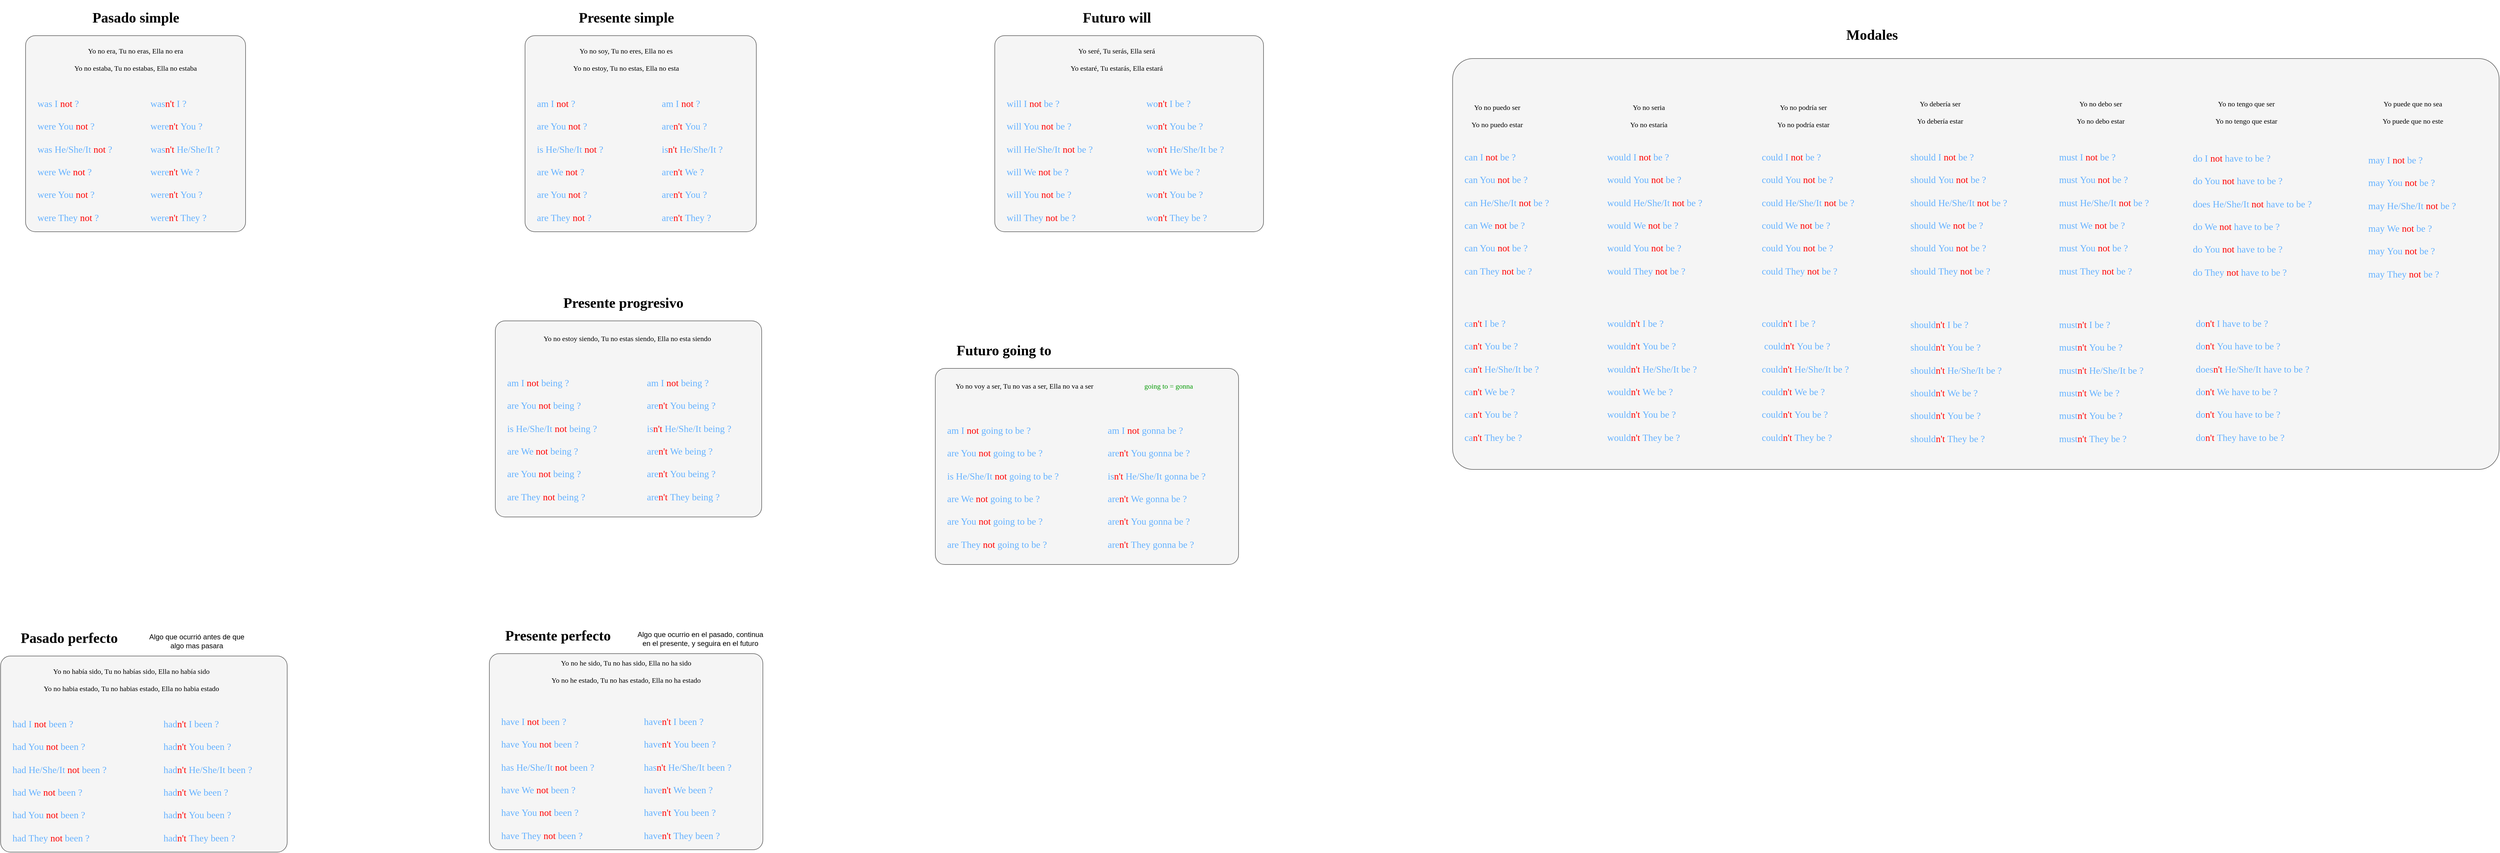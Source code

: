<mxfile version="22.1.11" type="github">
  <diagram name="Página-1" id="DoMTYIOWFA96HwlCENNE">
    <mxGraphModel dx="3690" dy="962" grid="0" gridSize="10" guides="1" tooltips="1" connect="1" arrows="1" fold="1" page="1" pageScale="1" pageWidth="1600" pageHeight="1200" background="#FFFFFF" math="0" shadow="0">
      <root>
        <mxCell id="0" />
        <mxCell id="1" parent="0" />
        <mxCell id="wq_cmzW5N2Y1-mYz72yh-4" value="" style="group;fontFamily=Comic Sans MS;" parent="1" vertex="1" connectable="0">
          <mxGeometry x="350" y="650" width="448" height="390" as="geometry" />
        </mxCell>
        <mxCell id="wq_cmzW5N2Y1-mYz72yh-6" value="Presente progresivo" style="text;strokeColor=none;fillColor=none;html=1;fontSize=24;fontStyle=1;verticalAlign=middle;align=center;fontFamily=Comic Sans MS;" parent="wq_cmzW5N2Y1-mYz72yh-4" vertex="1">
          <mxGeometry x="32.25" width="365.5" height="60" as="geometry" />
        </mxCell>
        <mxCell id="dCN5y319V1dZhfIS2Bhl-4" value="" style="group" parent="wq_cmzW5N2Y1-mYz72yh-4" vertex="1" connectable="0">
          <mxGeometry y="60" width="448" height="330" as="geometry" />
        </mxCell>
        <mxCell id="wq_cmzW5N2Y1-mYz72yh-5" value="" style="rounded=1;whiteSpace=wrap;html=1;fillColor=#f5f5f5;fontColor=#333333;strokeColor=#666666;glass=0;shadow=0;arcSize=5;fontFamily=Comic Sans MS;" parent="dCN5y319V1dZhfIS2Bhl-4" vertex="1">
          <mxGeometry width="448" height="330" as="geometry" />
        </mxCell>
        <mxCell id="wq_cmzW5N2Y1-mYz72yh-7" value="&lt;span style=&quot;background-color: initial;&quot;&gt;am I&amp;nbsp;&lt;font color=&quot;#ff0000&quot;&gt;not&lt;/font&gt; being ?&lt;br&gt;&lt;/span&gt;&lt;br&gt;&lt;span style=&quot;background-color: initial;&quot;&gt;are You&amp;nbsp;&lt;font color=&quot;#ff0000&quot;&gt;not&lt;/font&gt; being ?&lt;br&gt;&lt;/span&gt;&lt;br&gt;&lt;span style=&quot;background-color: initial;&quot;&gt;is He/She/It&amp;nbsp;&lt;font color=&quot;#ff0000&quot;&gt;not&lt;/font&gt; being ?&lt;/span&gt;&lt;br&gt;&lt;span style=&quot;background-color: initial;&quot;&gt;&lt;br&gt;are We&amp;nbsp;&lt;font color=&quot;#ff0000&quot;&gt;not&lt;/font&gt; being ?&lt;br&gt;&lt;/span&gt;&lt;br&gt;&lt;span style=&quot;background-color: initial;&quot;&gt;are You&amp;nbsp;&lt;font color=&quot;#ff0000&quot;&gt;not&lt;/font&gt; being ?&lt;br&gt;&lt;/span&gt;&lt;br&gt;&lt;span style=&quot;background-color: initial;&quot;&gt;are They&amp;nbsp;&lt;font color=&quot;#ff0000&quot;&gt;not&lt;/font&gt; being ?&lt;/span&gt;" style="text;strokeColor=none;fillColor=none;html=1;verticalAlign=middle;overflow=hidden;spacingTop=0;whiteSpace=wrap;horizontal=1;spacing=0;fontSize=16;fontFamily=Comic Sans MS;spacingLeft=20;fontColor=#66B2FF;" parent="dCN5y319V1dZhfIS2Bhl-4" vertex="1">
          <mxGeometry y="70" width="215" height="260" as="geometry" />
        </mxCell>
        <mxCell id="wq_cmzW5N2Y1-mYz72yh-8" value="Yo no estoy siendo, Tu no estas siendo, Ella no esta siendo" style="text;html=1;strokeColor=none;fillColor=none;align=center;verticalAlign=middle;whiteSpace=wrap;rounded=0;fontFamily=Comic Sans MS;" parent="dCN5y319V1dZhfIS2Bhl-4" vertex="1">
          <mxGeometry x="43.7" width="356.3" height="60" as="geometry" />
        </mxCell>
        <mxCell id="dCN5y319V1dZhfIS2Bhl-3" value="&lt;span style=&quot;background-color: initial;&quot;&gt;am I&amp;nbsp;&lt;font color=&quot;#ff0000&quot;&gt;not&lt;/font&gt; being ?&lt;br&gt;&lt;/span&gt;&lt;br&gt;are&lt;font style=&quot;border-color: var(--border-color);&quot; color=&quot;#ff0000&quot;&gt;n&#39;t&amp;nbsp;&lt;/font&gt;&lt;span style=&quot;background-color: initial;&quot;&gt;You&amp;nbsp;being ?&lt;br&gt;&lt;/span&gt;&lt;br&gt;is&lt;font style=&quot;border-color: var(--border-color);&quot; color=&quot;#ff0000&quot;&gt;n&#39;t&amp;nbsp;&lt;/font&gt;&lt;span style=&quot;background-color: initial;&quot;&gt;He/She/It&amp;nbsp;being ?&lt;/span&gt;&lt;br&gt;&lt;br&gt;are&lt;font style=&quot;border-color: var(--border-color);&quot; color=&quot;#ff0000&quot;&gt;n&#39;t&amp;nbsp;&lt;/font&gt;&lt;span style=&quot;background-color: initial;&quot;&gt;We&amp;nbsp;being ?&lt;br&gt;&lt;/span&gt;&lt;br&gt;are&lt;font style=&quot;border-color: var(--border-color);&quot; color=&quot;#ff0000&quot;&gt;n&#39;t&amp;nbsp;&lt;/font&gt;&lt;span style=&quot;background-color: initial;&quot;&gt;You&amp;nbsp;being ?&lt;br&gt;&lt;/span&gt;&lt;br&gt;are&lt;font style=&quot;border-color: var(--border-color);&quot; color=&quot;#ff0000&quot;&gt;n&#39;t&amp;nbsp;&lt;/font&gt;&lt;span style=&quot;background-color: initial;&quot;&gt;They&amp;nbsp;being ?&lt;/span&gt;" style="text;strokeColor=none;fillColor=none;html=1;verticalAlign=middle;overflow=hidden;spacingTop=0;whiteSpace=wrap;horizontal=1;spacing=0;fontSize=16;fontFamily=Comic Sans MS;spacingLeft=20;fontColor=#66B2FF;" parent="dCN5y319V1dZhfIS2Bhl-4" vertex="1">
          <mxGeometry x="235" y="70" width="212" height="260" as="geometry" />
        </mxCell>
        <mxCell id="dCN5y319V1dZhfIS2Bhl-2" value="" style="group" parent="1" vertex="1" connectable="0">
          <mxGeometry x="400" y="170" width="389" height="390" as="geometry" />
        </mxCell>
        <mxCell id="LE9yWc8VUJ7Y_HGT6EMH-2" value="" style="rounded=1;whiteSpace=wrap;html=1;fillColor=#f5f5f5;fontColor=#333333;strokeColor=#666666;glass=0;shadow=0;arcSize=5;fontFamily=Comic Sans MS;container=0;" parent="dCN5y319V1dZhfIS2Bhl-2" vertex="1">
          <mxGeometry y="60" width="389" height="330" as="geometry" />
        </mxCell>
        <mxCell id="wq_cmzW5N2Y1-mYz72yh-1" value="&lt;span style=&quot;background-color: initial;&quot;&gt;am I&amp;nbsp;&lt;font color=&quot;#ff0000&quot;&gt;not &lt;/font&gt;?&lt;br&gt;&lt;/span&gt;&lt;br&gt;are You&amp;nbsp;&lt;span style=&quot;color: rgb(255, 0, 0);&quot;&gt;not &lt;/span&gt;?&lt;span style=&quot;background-color: initial;&quot;&gt;&lt;br&gt;&lt;/span&gt;&lt;br&gt;&lt;span style=&quot;background-color: initial;&quot;&gt;is He/She/It&amp;nbsp;&lt;/span&gt;&lt;font color=&quot;#ff0000&quot;&gt;not &lt;/font&gt;?&lt;br&gt;&lt;span style=&quot;background-color: initial;&quot;&gt;&lt;br&gt;are We&amp;nbsp;&lt;font color=&quot;#ff0000&quot;&gt;not &lt;/font&gt;?&lt;br&gt;&lt;/span&gt;&lt;br&gt;are You&amp;nbsp;&lt;span style=&quot;color: rgb(255, 0, 0);&quot;&gt;not &lt;/span&gt;?&lt;span style=&quot;background-color: initial;&quot;&gt;&lt;br&gt;&lt;/span&gt;&lt;br&gt;&lt;span style=&quot;background-color: initial;&quot;&gt;are They&amp;nbsp;&lt;/span&gt;&lt;font color=&quot;#ff0000&quot;&gt;not &lt;/font&gt;?" style="text;strokeColor=none;fillColor=none;html=1;verticalAlign=middle;overflow=hidden;spacingTop=0;whiteSpace=wrap;horizontal=1;spacing=0;fontSize=16;fontFamily=Comic Sans MS;spacingLeft=20;fontColor=#66B2FF;container=0;" parent="dCN5y319V1dZhfIS2Bhl-2" vertex="1">
          <mxGeometry y="150" width="179" height="240" as="geometry" />
        </mxCell>
        <mxCell id="LE9yWc8VUJ7Y_HGT6EMH-3" value="Presente simple" style="text;strokeColor=none;fillColor=none;html=1;fontSize=24;fontStyle=1;verticalAlign=middle;align=center;fontFamily=Comic Sans MS;container=0;" parent="dCN5y319V1dZhfIS2Bhl-2" vertex="1">
          <mxGeometry x="55" width="230" height="60" as="geometry" />
        </mxCell>
        <mxCell id="wq_cmzW5N2Y1-mYz72yh-2" value="Yo no soy, Tu no eres, Ella no es&lt;br&gt;&lt;br&gt;Yo no estoy, Tu no estas, Ella no esta" style="text;html=1;strokeColor=none;fillColor=none;align=center;verticalAlign=middle;whiteSpace=wrap;rounded=0;fontFamily=Comic Sans MS;container=0;" parent="dCN5y319V1dZhfIS2Bhl-2" vertex="1">
          <mxGeometry x="35" y="70" width="270" height="60" as="geometry" />
        </mxCell>
        <mxCell id="wq_cmzW5N2Y1-mYz72yh-39" value="&lt;span style=&quot;background-color: initial;&quot;&gt;am I&amp;nbsp;&lt;font color=&quot;#ff0000&quot;&gt;not &lt;/font&gt;?&lt;br&gt;&lt;/span&gt;&lt;br&gt;are&lt;font style=&quot;border-color: var(--border-color);&quot; color=&quot;#ff0000&quot;&gt;n&#39;t&amp;nbsp;&lt;/font&gt;&lt;span style=&quot;background-color: initial;&quot;&gt;You ?&lt;br&gt;&lt;/span&gt;&lt;br&gt;is&lt;font style=&quot;border-color: var(--border-color);&quot; color=&quot;#ff0000&quot;&gt;n&#39;t&amp;nbsp;&lt;/font&gt;&lt;span style=&quot;background-color: initial;&quot;&gt;He/She/It ?&lt;/span&gt;&lt;br&gt;&lt;br&gt;are&lt;font style=&quot;border-color: var(--border-color);&quot; color=&quot;#ff0000&quot;&gt;n&#39;t&amp;nbsp;&lt;/font&gt;We ?&lt;span style=&quot;background-color: initial;&quot;&gt;&lt;br&gt;&lt;/span&gt;&lt;br&gt;are&lt;font style=&quot;border-color: var(--border-color);&quot; color=&quot;#ff0000&quot;&gt;n&#39;t&amp;nbsp;&lt;/font&gt;You ?&lt;span style=&quot;background-color: initial;&quot;&gt;&lt;br&gt;&lt;/span&gt;&lt;br&gt;are&lt;font style=&quot;border-color: var(--border-color);&quot; color=&quot;#ff0000&quot;&gt;n&#39;t&amp;nbsp;&lt;/font&gt;&lt;span style=&quot;background-color: initial;&quot;&gt;They ?&lt;/span&gt;" style="text;strokeColor=none;fillColor=none;html=1;verticalAlign=middle;overflow=hidden;spacingTop=0;whiteSpace=wrap;horizontal=1;spacing=0;fontSize=16;fontFamily=Comic Sans MS;spacingLeft=20;fontColor=#66B2FF;container=0;" parent="dCN5y319V1dZhfIS2Bhl-2" vertex="1">
          <mxGeometry x="210" y="150" width="176" height="240" as="geometry" />
        </mxCell>
        <mxCell id="dCN5y319V1dZhfIS2Bhl-15" value="" style="group" parent="1" vertex="1" connectable="0">
          <mxGeometry x="-440" y="170" width="370" height="390" as="geometry" />
        </mxCell>
        <mxCell id="wq_cmzW5N2Y1-mYz72yh-22" value="" style="rounded=1;whiteSpace=wrap;html=1;fillColor=#f5f5f5;fontColor=#333333;strokeColor=#666666;glass=0;shadow=0;arcSize=5;fontFamily=Comic Sans MS;" parent="dCN5y319V1dZhfIS2Bhl-15" vertex="1">
          <mxGeometry y="60" width="370" height="330" as="geometry" />
        </mxCell>
        <mxCell id="wq_cmzW5N2Y1-mYz72yh-23" value="Pasado simple" style="text;strokeColor=none;fillColor=none;html=1;fontSize=24;fontStyle=1;verticalAlign=middle;align=center;fontFamily=Comic Sans MS;" parent="dCN5y319V1dZhfIS2Bhl-15" vertex="1">
          <mxGeometry x="70" width="230" height="60" as="geometry" />
        </mxCell>
        <mxCell id="wq_cmzW5N2Y1-mYz72yh-24" value="&lt;span style=&quot;background-color: initial;&quot;&gt;was I&amp;nbsp;&lt;font color=&quot;#ff0000&quot;&gt;not &lt;/font&gt;?&lt;br&gt;&lt;/span&gt;&lt;br&gt;&lt;span style=&quot;background-color: initial;&quot;&gt;were You&amp;nbsp;&lt;font color=&quot;#ff0000&quot;&gt;not &lt;/font&gt;?&lt;br&gt;&lt;/span&gt;&lt;br&gt;&lt;span style=&quot;background-color: initial;&quot;&gt;was He/She/It&amp;nbsp;&lt;font color=&quot;#ff0000&quot;&gt;not &lt;/font&gt;?&lt;/span&gt;&lt;br&gt;&lt;span style=&quot;background-color: initial;&quot;&gt;&lt;br&gt;were We&amp;nbsp;&lt;font color=&quot;#ff0000&quot;&gt;not &lt;/font&gt;?&lt;br&gt;&lt;/span&gt;&lt;br&gt;&lt;span style=&quot;background-color: initial;&quot;&gt;were You&amp;nbsp;&lt;font color=&quot;#ff0000&quot;&gt;not &lt;/font&gt;?&lt;br&gt;&lt;/span&gt;&lt;br&gt;&lt;span style=&quot;background-color: initial;&quot;&gt;were They&amp;nbsp;&lt;font color=&quot;#ff0000&quot;&gt;not &lt;/font&gt;?&lt;/span&gt;" style="text;strokeColor=none;fillColor=none;html=1;verticalAlign=middle;overflow=hidden;spacingTop=0;whiteSpace=wrap;horizontal=1;spacing=0;fontSize=16;fontFamily=Comic Sans MS;spacingLeft=20;fontColor=#66B2FF;" parent="dCN5y319V1dZhfIS2Bhl-15" vertex="1">
          <mxGeometry y="150" width="190" height="240" as="geometry" />
        </mxCell>
        <mxCell id="wq_cmzW5N2Y1-mYz72yh-25" value="Yo no era, Tu no eras, Ella no era&lt;br&gt;&lt;br&gt;Yo no estaba, Tu no estabas, Ella no estaba" style="text;html=1;strokeColor=none;fillColor=none;align=center;verticalAlign=middle;whiteSpace=wrap;rounded=0;fontFamily=Comic Sans MS;" parent="dCN5y319V1dZhfIS2Bhl-15" vertex="1">
          <mxGeometry x="55" y="70" width="260" height="60" as="geometry" />
        </mxCell>
        <mxCell id="dCN5y319V1dZhfIS2Bhl-14" value="was&lt;font style=&quot;border-color: var(--border-color);&quot; color=&quot;#ff0000&quot;&gt;n&#39;t&amp;nbsp;&lt;/font&gt;&lt;span style=&quot;background-color: initial;&quot;&gt;I&lt;font color=&quot;#ff0000&quot;&gt;&amp;nbsp;&lt;/font&gt;?&lt;br&gt;&lt;/span&gt;&lt;br&gt;were&lt;font style=&quot;border-color: var(--border-color);&quot; color=&quot;#ff0000&quot;&gt;n&#39;t&amp;nbsp;&lt;/font&gt;&lt;span style=&quot;background-color: initial;&quot;&gt;You&lt;font color=&quot;#ff0000&quot;&gt;&amp;nbsp;&lt;/font&gt;?&lt;br&gt;&lt;/span&gt;&lt;br&gt;was&lt;font style=&quot;border-color: var(--border-color);&quot; color=&quot;#ff0000&quot;&gt;n&#39;t&amp;nbsp;&lt;/font&gt;&lt;span style=&quot;background-color: initial;&quot;&gt;He/She/It ?&lt;/span&gt;&lt;br&gt;&lt;br&gt;were&lt;font style=&quot;border-color: var(--border-color);&quot; color=&quot;#ff0000&quot;&gt;n&#39;t&amp;nbsp;&lt;/font&gt;&lt;span style=&quot;background-color: initial;&quot;&gt;We ?&lt;br&gt;&lt;/span&gt;&lt;br&gt;were&lt;font style=&quot;border-color: var(--border-color);&quot; color=&quot;#ff0000&quot;&gt;n&#39;t&amp;nbsp;&lt;/font&gt;&lt;span style=&quot;background-color: initial;&quot;&gt;You ?&lt;br&gt;&lt;/span&gt;&lt;br&gt;were&lt;font style=&quot;border-color: var(--border-color);&quot; color=&quot;#ff0000&quot;&gt;n&#39;t&amp;nbsp;&lt;/font&gt;&lt;span style=&quot;background-color: initial;&quot;&gt;They ?&lt;/span&gt;" style="text;strokeColor=none;fillColor=none;html=1;verticalAlign=middle;overflow=hidden;spacingTop=0;whiteSpace=wrap;horizontal=1;spacing=0;fontSize=16;fontFamily=Comic Sans MS;spacingLeft=20;fontColor=#66B2FF;" parent="dCN5y319V1dZhfIS2Bhl-15" vertex="1">
          <mxGeometry x="190" y="150" width="180" height="240" as="geometry" />
        </mxCell>
        <mxCell id="dH2ktReE65H0-K7HurxZ-3" value="" style="group" parent="1" vertex="1" connectable="0">
          <mxGeometry x="-482" y="1214" width="482" height="390" as="geometry" />
        </mxCell>
        <mxCell id="wq_cmzW5N2Y1-mYz72yh-33" value="" style="rounded=1;whiteSpace=wrap;html=1;fillColor=#f5f5f5;fontColor=#333333;strokeColor=#666666;glass=0;shadow=0;arcSize=5;fontFamily=Comic Sans MS;" parent="dH2ktReE65H0-K7HurxZ-3" vertex="1">
          <mxGeometry y="60" width="482" height="330" as="geometry" />
        </mxCell>
        <mxCell id="wq_cmzW5N2Y1-mYz72yh-34" value="Pasado perfecto" style="text;strokeColor=none;fillColor=none;html=1;fontSize=24;fontStyle=1;verticalAlign=middle;align=center;fontFamily=Comic Sans MS;" parent="dH2ktReE65H0-K7HurxZ-3" vertex="1">
          <mxGeometry width="230" height="60" as="geometry" />
        </mxCell>
        <mxCell id="wq_cmzW5N2Y1-mYz72yh-35" value="&lt;span style=&quot;background-color: initial;&quot;&gt;had I&amp;nbsp;&lt;font color=&quot;#ff0000&quot;&gt;not&lt;/font&gt; been ?&lt;br&gt;&lt;/span&gt;&lt;br&gt;&lt;span style=&quot;background-color: initial;&quot;&gt;had You&amp;nbsp;&lt;font color=&quot;#ff0000&quot;&gt;not&lt;/font&gt; been ?&lt;br&gt;&lt;/span&gt;&lt;br&gt;&lt;span style=&quot;background-color: initial;&quot;&gt;had He/She/It&amp;nbsp;&lt;font color=&quot;#ff0000&quot;&gt;not&lt;/font&gt; been ?&lt;/span&gt;&lt;br&gt;&lt;span style=&quot;background-color: initial;&quot;&gt;&lt;br&gt;had We&amp;nbsp;&lt;font color=&quot;#ff0000&quot;&gt;not&lt;/font&gt; been ?&lt;br&gt;&lt;/span&gt;&lt;br&gt;&lt;span style=&quot;background-color: initial;&quot;&gt;had You&amp;nbsp;&lt;font color=&quot;#ff0000&quot;&gt;not&lt;/font&gt; been ?&lt;br&gt;&lt;/span&gt;&lt;br&gt;&lt;span style=&quot;background-color: initial;&quot;&gt;had They&amp;nbsp;&lt;font color=&quot;#ff0000&quot;&gt;not&lt;/font&gt; been ?&lt;/span&gt;" style="text;strokeColor=none;fillColor=none;html=1;verticalAlign=middle;overflow=hidden;spacingTop=0;whiteSpace=wrap;horizontal=1;spacing=0;fontSize=16;fontFamily=Comic Sans MS;spacingLeft=20;fontColor=#66B2FF;" parent="dH2ktReE65H0-K7HurxZ-3" vertex="1">
          <mxGeometry y="150" width="230" height="240" as="geometry" />
        </mxCell>
        <mxCell id="wq_cmzW5N2Y1-mYz72yh-36" value="Yo no había sido, Tu no habías sido, Ella no había sido&lt;br&gt;&lt;br&gt;Yo no habia estado, Tu no habias estado, Ella no habia estado" style="text;html=1;strokeColor=none;fillColor=none;align=center;verticalAlign=middle;whiteSpace=wrap;rounded=0;fontFamily=Comic Sans MS;spacingTop=0;" parent="dH2ktReE65H0-K7HurxZ-3" vertex="1">
          <mxGeometry x="20" y="60" width="400" height="80" as="geometry" />
        </mxCell>
        <mxCell id="dH2ktReE65H0-K7HurxZ-2" value="had&lt;font style=&quot;border-color: var(--border-color);&quot; color=&quot;#ff0000&quot;&gt;n&#39;t&amp;nbsp;&lt;/font&gt;&lt;span style=&quot;background-color: initial;&quot;&gt;I&amp;nbsp;been ?&lt;br&gt;&lt;/span&gt;&lt;br&gt;had&lt;font style=&quot;border-color: var(--border-color);&quot; color=&quot;#ff0000&quot;&gt;n&#39;t&amp;nbsp;&lt;/font&gt;&lt;span style=&quot;background-color: initial;&quot;&gt;You&amp;nbsp;been ?&lt;br&gt;&lt;/span&gt;&lt;br&gt;had&lt;font style=&quot;border-color: var(--border-color);&quot; color=&quot;#ff0000&quot;&gt;n&#39;t&amp;nbsp;&lt;/font&gt;&lt;span style=&quot;background-color: initial;&quot;&gt;He/She/It&amp;nbsp;been ?&lt;/span&gt;&lt;br&gt;&lt;br&gt;had&lt;font style=&quot;border-color: var(--border-color);&quot; color=&quot;#ff0000&quot;&gt;n&#39;t&amp;nbsp;&lt;/font&gt;&lt;span style=&quot;background-color: initial;&quot;&gt;We&amp;nbsp;been ?&lt;br&gt;&lt;/span&gt;&lt;br&gt;had&lt;font style=&quot;border-color: var(--border-color);&quot; color=&quot;#ff0000&quot;&gt;n&#39;t&amp;nbsp;&lt;/font&gt;&lt;span style=&quot;background-color: initial;&quot;&gt;You&amp;nbsp;been ?&lt;br&gt;&lt;/span&gt;&lt;br&gt;had&lt;font style=&quot;border-color: var(--border-color);&quot; color=&quot;#ff0000&quot;&gt;n&#39;t&amp;nbsp;&lt;/font&gt;&lt;span style=&quot;background-color: initial;&quot;&gt;They&amp;nbsp;been ?&lt;/span&gt;" style="text;strokeColor=none;fillColor=none;html=1;verticalAlign=middle;overflow=hidden;spacingTop=0;whiteSpace=wrap;horizontal=1;spacing=0;fontSize=16;fontFamily=Comic Sans MS;spacingLeft=20;fontColor=#66B2FF;" parent="dH2ktReE65H0-K7HurxZ-3" vertex="1">
          <mxGeometry x="254" y="150" width="228" height="240" as="geometry" />
        </mxCell>
        <mxCell id="wq_cmzW5N2Y1-mYz72yh-37" value="Algo que ocurrió antes de que algo mas pasara" style="text;html=1;strokeColor=none;fillColor=none;align=center;verticalAlign=middle;whiteSpace=wrap;rounded=0;" parent="dH2ktReE65H0-K7HurxZ-3" vertex="1">
          <mxGeometry x="240" y="20" width="180" height="30" as="geometry" />
        </mxCell>
        <mxCell id="dH2ktReE65H0-K7HurxZ-4" value="" style="group" parent="1" vertex="1" connectable="0">
          <mxGeometry x="1960" y="190" width="1760" height="770" as="geometry" />
        </mxCell>
        <mxCell id="wq_cmzW5N2Y1-mYz72yh-41" value="" style="rounded=1;whiteSpace=wrap;html=1;fillColor=#f5f5f5;fontColor=#333333;strokeColor=#666666;glass=0;shadow=0;arcSize=5;fontFamily=Comic Sans MS;" parent="dH2ktReE65H0-K7HurxZ-4" vertex="1">
          <mxGeometry y="78.46" width="1760" height="691.54" as="geometry" />
        </mxCell>
        <mxCell id="wq_cmzW5N2Y1-mYz72yh-42" value="Modales" style="text;strokeColor=none;fillColor=none;html=1;fontSize=24;fontStyle=1;verticalAlign=middle;align=center;fontFamily=Comic Sans MS;" parent="dH2ktReE65H0-K7HurxZ-4" vertex="1">
          <mxGeometry x="590" width="230" height="78.462" as="geometry" />
        </mxCell>
        <mxCell id="wq_cmzW5N2Y1-mYz72yh-43" value="&lt;font face=&quot;Comic Sans MS&quot;&gt;&lt;span style=&quot;background-color: initial;&quot;&gt;can I&amp;nbsp;&lt;font color=&quot;#ff0000&quot;&gt;not&lt;/font&gt; be ?&lt;br&gt;&lt;/span&gt;&lt;br&gt;can You&amp;nbsp;&lt;/font&gt;&lt;font color=&quot;#ff0000&quot;&gt;not&lt;/font&gt;&amp;nbsp;&lt;font face=&quot;Comic Sans MS&quot;&gt;&lt;span style=&quot;background-color: initial;&quot;&gt;be ?&lt;br&gt;&lt;/span&gt;&lt;br&gt;can He/She/It&amp;nbsp;&lt;/font&gt;&lt;font color=&quot;#ff0000&quot;&gt;not&lt;/font&gt;&lt;font face=&quot;Comic Sans MS&quot;&gt;&lt;span style=&quot;background-color: initial;&quot;&gt;&amp;nbsp;be ?&lt;/span&gt;&lt;br&gt;&lt;br&gt;can We&amp;nbsp;&lt;/font&gt;&lt;font color=&quot;#ff0000&quot;&gt;not&lt;/font&gt;&amp;nbsp;&lt;font face=&quot;Comic Sans MS&quot;&gt;&lt;span style=&quot;background-color: initial;&quot;&gt;be ?&lt;br&gt;&lt;/span&gt;&lt;br&gt;can You&amp;nbsp;&lt;/font&gt;&lt;font color=&quot;#ff0000&quot;&gt;not&lt;/font&gt; &lt;font face=&quot;Comic Sans MS&quot;&gt;&lt;span style=&quot;background-color: initial;&quot;&gt;be ?&lt;br&gt;&lt;/span&gt;&lt;br&gt;can They&amp;nbsp;&lt;/font&gt;&lt;font color=&quot;#ff0000&quot;&gt;not&lt;/font&gt;&amp;nbsp;&lt;font face=&quot;Comic Sans MS&quot;&gt;&lt;span style=&quot;background-color: initial;&quot;&gt;be ?&lt;/span&gt;&lt;/font&gt;" style="text;strokeColor=none;fillColor=none;html=1;verticalAlign=middle;overflow=hidden;spacingTop=0;whiteSpace=wrap;horizontal=1;spacing=0;fontSize=16;fontFamily=Comic Sans MS;spacingLeft=20;fontColor=#66B2FF;" parent="dH2ktReE65H0-K7HurxZ-4" vertex="1">
          <mxGeometry y="220" width="210" height="240" as="geometry" />
        </mxCell>
        <mxCell id="wq_cmzW5N2Y1-mYz72yh-44" value="Yo no puedo ser&lt;br&gt;&lt;br&gt;Yo no puedo estar" style="text;html=1;strokeColor=none;fillColor=none;align=center;verticalAlign=middle;whiteSpace=wrap;rounded=0;fontFamily=Comic Sans MS;" parent="dH2ktReE65H0-K7HurxZ-4" vertex="1">
          <mxGeometry x="10" y="135.77" width="130" height="78.46" as="geometry" />
        </mxCell>
        <mxCell id="wq_cmzW5N2Y1-mYz72yh-45" value="would&amp;nbsp;&lt;font face=&quot;Comic Sans MS&quot;&gt;&lt;span style=&quot;background-color: initial;&quot;&gt;I&amp;nbsp;&lt;font color=&quot;#ff0000&quot;&gt;not&lt;/font&gt; be ?&lt;br&gt;&lt;/span&gt;&lt;br&gt;&lt;/font&gt;would&amp;nbsp;&lt;font face=&quot;Comic Sans MS&quot;&gt;You&lt;/font&gt;&lt;font face=&quot;Comic Sans MS&quot;&gt;&lt;span style=&quot;background-color: initial;&quot;&gt;&amp;nbsp;&lt;font color=&quot;#ff0000&quot;&gt;not&lt;/font&gt; be ?&lt;br&gt;&lt;/span&gt;&lt;br&gt;&lt;/font&gt;would&amp;nbsp;&lt;font face=&quot;Comic Sans MS&quot;&gt;He/She/It&lt;/font&gt;&lt;font face=&quot;Comic Sans MS&quot;&gt;&lt;span style=&quot;background-color: initial;&quot;&gt;&amp;nbsp;&lt;font color=&quot;#ff0000&quot;&gt;not&lt;/font&gt; be ?&lt;/span&gt;&lt;br&gt;&lt;br&gt;&lt;/font&gt;would&amp;nbsp;&lt;font face=&quot;Comic Sans MS&quot;&gt;We&lt;/font&gt;&lt;font face=&quot;Comic Sans MS&quot;&gt;&lt;span style=&quot;background-color: initial;&quot;&gt;&amp;nbsp;&lt;font color=&quot;#ff0000&quot;&gt;not&lt;/font&gt; be ?&lt;br&gt;&lt;/span&gt;&lt;br&gt;&lt;/font&gt;would&amp;nbsp;&lt;font face=&quot;Comic Sans MS&quot;&gt;You&lt;/font&gt;&lt;font face=&quot;Comic Sans MS&quot;&gt;&lt;span style=&quot;background-color: initial;&quot;&gt;&amp;nbsp;&lt;font color=&quot;#ff0000&quot;&gt;not&lt;/font&gt; be ?&lt;br&gt;&lt;/span&gt;&lt;br&gt;&lt;/font&gt;would&amp;nbsp;&lt;font face=&quot;Comic Sans MS&quot;&gt;They&lt;/font&gt;&lt;font face=&quot;Comic Sans MS&quot;&gt;&lt;span style=&quot;background-color: initial;&quot;&gt;&amp;nbsp;&lt;font color=&quot;#ff0000&quot;&gt;not&lt;/font&gt; be ?&lt;/span&gt;&lt;/font&gt;" style="text;strokeColor=none;fillColor=none;html=1;verticalAlign=middle;overflow=hidden;spacingTop=0;whiteSpace=wrap;horizontal=1;spacing=0;fontSize=16;fontFamily=Comic Sans MS;spacingLeft=20;fontColor=#66B2FF;" parent="dH2ktReE65H0-K7HurxZ-4" vertex="1">
          <mxGeometry x="240" y="220" width="230" height="240" as="geometry" />
        </mxCell>
        <mxCell id="wq_cmzW5N2Y1-mYz72yh-46" value="Yo no seria&lt;br&gt;&lt;br&gt;Yo no estaría" style="text;html=1;strokeColor=none;fillColor=none;align=center;verticalAlign=middle;whiteSpace=wrap;rounded=0;fontFamily=Comic Sans MS;" parent="dH2ktReE65H0-K7HurxZ-4" vertex="1">
          <mxGeometry x="270" y="135.77" width="120" height="78.46" as="geometry" />
        </mxCell>
        <mxCell id="wq_cmzW5N2Y1-mYz72yh-47" value="could&amp;nbsp;&lt;font face=&quot;Comic Sans MS&quot;&gt;&lt;span style=&quot;background-color: initial;&quot;&gt;I&amp;nbsp;&lt;font color=&quot;#ff0000&quot;&gt;not&lt;/font&gt; be ?&lt;br&gt;&lt;/span&gt;&lt;br&gt;&lt;/font&gt;could&amp;nbsp;&lt;font face=&quot;Comic Sans MS&quot;&gt;You&lt;/font&gt;&lt;font face=&quot;Comic Sans MS&quot;&gt;&lt;span style=&quot;background-color: initial;&quot;&gt;&amp;nbsp;&lt;font color=&quot;#ff0000&quot;&gt;not&lt;/font&gt; be ?&lt;br&gt;&lt;/span&gt;&lt;br&gt;&lt;/font&gt;&lt;font style=&quot;border-color: var(--border-color);&quot; face=&quot;Comic Sans MS&quot;&gt;c&lt;/font&gt;ould&amp;nbsp;&lt;font face=&quot;Comic Sans MS&quot;&gt;He/She/It&lt;/font&gt;&lt;font face=&quot;Comic Sans MS&quot;&gt;&lt;span style=&quot;background-color: initial;&quot;&gt;&amp;nbsp;&lt;font color=&quot;#ff0000&quot;&gt;not&lt;/font&gt; be ?&lt;/span&gt;&lt;br&gt;&lt;br&gt;&lt;/font&gt;could&amp;nbsp;&lt;font face=&quot;Comic Sans MS&quot;&gt;We&lt;/font&gt;&lt;font face=&quot;Comic Sans MS&quot;&gt;&lt;span style=&quot;background-color: initial;&quot;&gt;&amp;nbsp;&lt;font color=&quot;#ff0000&quot;&gt;not&lt;/font&gt; be ?&lt;br&gt;&lt;/span&gt;&lt;br&gt;&lt;/font&gt;could&amp;nbsp;&lt;font face=&quot;Comic Sans MS&quot;&gt;You&lt;/font&gt;&lt;font face=&quot;Comic Sans MS&quot;&gt;&lt;span style=&quot;background-color: initial;&quot;&gt;&amp;nbsp;&lt;font color=&quot;#ff0000&quot;&gt;not&lt;/font&gt; be ?&lt;br&gt;&lt;/span&gt;&lt;br&gt;&lt;/font&gt;could&amp;nbsp;&lt;font face=&quot;Comic Sans MS&quot;&gt;They&lt;/font&gt;&amp;nbsp;&lt;font color=&quot;#ff0000&quot;&gt;not&lt;/font&gt;&lt;font face=&quot;Comic Sans MS&quot;&gt;&lt;span style=&quot;background-color: initial;&quot;&gt;&amp;nbsp;be ?&lt;/span&gt;&lt;/font&gt;" style="text;strokeColor=none;fillColor=none;html=1;verticalAlign=middle;overflow=hidden;spacingTop=0;whiteSpace=wrap;horizontal=1;spacing=0;fontSize=16;fontFamily=Comic Sans MS;spacingLeft=20;fontColor=#66B2FF;" parent="dH2ktReE65H0-K7HurxZ-4" vertex="1">
          <mxGeometry x="500" y="226.54" width="240" height="226.92" as="geometry" />
        </mxCell>
        <mxCell id="wq_cmzW5N2Y1-mYz72yh-48" value="Yo no podría ser&lt;br&gt;&lt;br&gt;Yo no podría estar" style="text;html=1;strokeColor=none;fillColor=none;align=center;verticalAlign=middle;whiteSpace=wrap;rounded=0;fontFamily=Comic Sans MS;" parent="dH2ktReE65H0-K7HurxZ-4" vertex="1">
          <mxGeometry x="520" y="135.77" width="140" height="78.46" as="geometry" />
        </mxCell>
        <mxCell id="wq_cmzW5N2Y1-mYz72yh-49" value="should&amp;nbsp;&lt;font face=&quot;Comic Sans MS&quot;&gt;&lt;span style=&quot;background-color: initial;&quot;&gt;I&amp;nbsp;&lt;font color=&quot;#ff0000&quot;&gt;not&lt;/font&gt; be ?&lt;br&gt;&lt;/span&gt;&lt;br&gt;&lt;/font&gt;&lt;font style=&quot;border-color: var(--border-color);&quot; face=&quot;Comic Sans MS&quot;&gt;should&lt;/font&gt;&lt;font style=&quot;border-color: var(--border-color);&quot; face=&quot;Comic Sans MS&quot;&gt;&amp;nbsp;&lt;/font&gt;&lt;font face=&quot;Comic Sans MS&quot;&gt;You &lt;/font&gt;&lt;font face=&quot;Comic Sans MS&quot;&gt;&lt;span style=&quot;background-color: initial;&quot;&gt;&lt;font color=&quot;#ff0000&quot;&gt;not&lt;/font&gt; be ?&lt;br&gt;&lt;/span&gt;&lt;br&gt;&lt;/font&gt;&lt;font style=&quot;border-color: var(--border-color);&quot; face=&quot;Comic Sans MS&quot;&gt;sh&lt;/font&gt;ould&amp;nbsp;&lt;font face=&quot;Comic Sans MS&quot;&gt;He/She/It&lt;/font&gt;&lt;font face=&quot;Comic Sans MS&quot;&gt;&lt;span style=&quot;background-color: initial;&quot;&gt;&amp;nbsp;&lt;font color=&quot;#ff0000&quot;&gt;not&lt;/font&gt; be ?&lt;/span&gt;&lt;br&gt;&lt;br&gt;&lt;/font&gt;&lt;font style=&quot;border-color: var(--border-color);&quot; face=&quot;Comic Sans MS&quot;&gt;sh&lt;/font&gt;ould&amp;nbsp;&lt;font face=&quot;Comic Sans MS&quot;&gt;We &lt;/font&gt;&lt;font face=&quot;Comic Sans MS&quot;&gt;&lt;span style=&quot;background-color: initial;&quot;&gt;&lt;font color=&quot;#ff0000&quot;&gt;not&lt;/font&gt; be ?&lt;br&gt;&lt;/span&gt;&lt;br&gt;&lt;/font&gt;&lt;font style=&quot;border-color: var(--border-color);&quot; face=&quot;Comic Sans MS&quot;&gt;sh&lt;/font&gt;ould&amp;nbsp;&lt;font face=&quot;Comic Sans MS&quot;&gt;You&lt;/font&gt;&lt;font face=&quot;Comic Sans MS&quot;&gt;&lt;span style=&quot;background-color: initial;&quot;&gt;&amp;nbsp;&lt;font color=&quot;#ff0000&quot;&gt;not&lt;/font&gt; be ?&lt;br&gt;&lt;/span&gt;&lt;br&gt;&lt;/font&gt;&lt;font style=&quot;border-color: var(--border-color);&quot; face=&quot;Comic Sans MS&quot;&gt;sh&lt;/font&gt;ould&amp;nbsp;&lt;font face=&quot;Comic Sans MS&quot;&gt;They&lt;/font&gt;&lt;font face=&quot;Comic Sans MS&quot;&gt;&lt;span style=&quot;background-color: initial;&quot;&gt;&amp;nbsp;&lt;font color=&quot;#ff0000&quot;&gt;not&lt;/font&gt; be ?&lt;/span&gt;&lt;/font&gt;" style="text;strokeColor=none;fillColor=none;html=1;verticalAlign=middle;overflow=hidden;spacingTop=0;whiteSpace=wrap;horizontal=1;spacing=0;fontSize=16;fontFamily=Comic Sans MS;spacingLeft=20;fontColor=#66B2FF;" parent="dH2ktReE65H0-K7HurxZ-4" vertex="1">
          <mxGeometry x="750" y="225" width="270" height="230" as="geometry" />
        </mxCell>
        <mxCell id="wq_cmzW5N2Y1-mYz72yh-50" value="Yo debería ser&lt;br&gt;&lt;br&gt;Yo debería estar" style="text;html=1;strokeColor=none;fillColor=none;align=center;verticalAlign=middle;whiteSpace=wrap;rounded=0;fontFamily=Comic Sans MS;" parent="dH2ktReE65H0-K7HurxZ-4" vertex="1">
          <mxGeometry x="770" y="130.002" width="100" height="78.462" as="geometry" />
        </mxCell>
        <mxCell id="wq_cmzW5N2Y1-mYz72yh-51" value="must&amp;nbsp;&lt;font face=&quot;Comic Sans MS&quot;&gt;&lt;span style=&quot;background-color: initial;&quot;&gt;I &lt;font color=&quot;#ff0000&quot;&gt;not&lt;/font&gt; be ?&lt;br&gt;&lt;/span&gt;&lt;br&gt;&lt;/font&gt;must&amp;nbsp;&lt;font face=&quot;Comic Sans MS&quot;&gt;You&amp;nbsp;&lt;font color=&quot;#ff0000&quot;&gt;not&lt;/font&gt;&lt;/font&gt;&lt;font face=&quot;Comic Sans MS&quot;&gt;&lt;span style=&quot;background-color: initial;&quot;&gt;&amp;nbsp;be ?&lt;br&gt;&lt;/span&gt;&lt;br&gt;&lt;/font&gt;must&amp;nbsp;&lt;font face=&quot;Comic Sans MS&quot;&gt;He/She/It&amp;nbsp;&lt;font color=&quot;#ff0000&quot;&gt;not&lt;/font&gt;&lt;/font&gt;&lt;font face=&quot;Comic Sans MS&quot;&gt;&lt;span style=&quot;background-color: initial;&quot;&gt;&amp;nbsp;be ?&lt;/span&gt;&lt;br&gt;&lt;br&gt;&lt;/font&gt;must&amp;nbsp;&lt;font face=&quot;Comic Sans MS&quot;&gt;We&amp;nbsp;&lt;font color=&quot;#ff0000&quot;&gt;not&lt;/font&gt;&lt;/font&gt;&lt;font face=&quot;Comic Sans MS&quot;&gt;&lt;span style=&quot;background-color: initial;&quot;&gt;&amp;nbsp;be ?&lt;br&gt;&lt;/span&gt;&lt;br&gt;&lt;/font&gt;must&amp;nbsp;&lt;font face=&quot;Comic Sans MS&quot;&gt;You&lt;/font&gt;&lt;font face=&quot;Comic Sans MS&quot;&gt;&lt;span style=&quot;background-color: initial;&quot;&gt;&amp;nbsp;&lt;font color=&quot;#ff0000&quot;&gt;not&lt;/font&gt; be ?&lt;br&gt;&lt;/span&gt;&lt;br&gt;&lt;/font&gt;must&amp;nbsp;&lt;font face=&quot;Comic Sans MS&quot;&gt;They&amp;nbsp;&lt;font color=&quot;#ff0000&quot;&gt;not&lt;/font&gt;&lt;/font&gt;&lt;font face=&quot;Comic Sans MS&quot;&gt;&lt;span style=&quot;background-color: initial;&quot;&gt;&amp;nbsp;be ?&lt;/span&gt;&lt;/font&gt;" style="text;strokeColor=none;fillColor=none;html=1;verticalAlign=middle;overflow=hidden;spacingTop=0;whiteSpace=wrap;horizontal=1;spacing=0;fontSize=16;fontFamily=Comic Sans MS;spacingLeft=20;fontColor=#66B2FF;" parent="dH2ktReE65H0-K7HurxZ-4" vertex="1">
          <mxGeometry x="1000" y="220" width="230" height="240" as="geometry" />
        </mxCell>
        <mxCell id="wq_cmzW5N2Y1-mYz72yh-52" value="Yo no debo ser&lt;br&gt;&lt;br&gt;Yo no debo estar" style="text;html=1;strokeColor=none;fillColor=none;align=center;verticalAlign=middle;whiteSpace=wrap;rounded=0;fontFamily=Comic Sans MS;" parent="dH2ktReE65H0-K7HurxZ-4" vertex="1">
          <mxGeometry x="1020" y="130" width="140" height="78.46" as="geometry" />
        </mxCell>
        <mxCell id="wq_cmzW5N2Y1-mYz72yh-53" value="&lt;font face=&quot;Comic Sans MS&quot;&gt;&lt;span style=&quot;background-color: initial;&quot;&gt;do I&amp;nbsp;&lt;font color=&quot;#ff0000&quot;&gt;not&lt;/font&gt; have to be ?&lt;br&gt;&lt;/span&gt;&lt;br&gt;do You&amp;nbsp;&lt;font color=&quot;#ff0000&quot;&gt;not&lt;/font&gt; have to&lt;/font&gt;&lt;font face=&quot;Comic Sans MS&quot;&gt;&lt;span style=&quot;background-color: initial;&quot;&gt;&amp;nbsp;be ?&lt;br&gt;&lt;/span&gt;&lt;br&gt;does He/She/It&amp;nbsp;&lt;font color=&quot;#ff0000&quot;&gt;not&lt;/font&gt; have to&lt;/font&gt;&lt;font face=&quot;Comic Sans MS&quot;&gt;&lt;span style=&quot;background-color: initial;&quot;&gt;&amp;nbsp;be ?&lt;/span&gt;&lt;br&gt;&lt;br&gt;do We&amp;nbsp;&lt;font color=&quot;#ff0000&quot;&gt;not&lt;/font&gt; have&lt;/font&gt;&lt;font face=&quot;Comic Sans MS&quot;&gt;&lt;span style=&quot;background-color: initial;&quot;&gt;&amp;nbsp;to be ?&lt;br&gt;&lt;/span&gt;&lt;br&gt;do You&amp;nbsp;&lt;font color=&quot;#ff0000&quot;&gt;not&lt;/font&gt; have to&lt;/font&gt;&lt;font face=&quot;Comic Sans MS&quot;&gt;&lt;span style=&quot;background-color: initial;&quot;&gt;&amp;nbsp;be ?&lt;br&gt;&lt;/span&gt;&lt;br&gt;do They&amp;nbsp;&lt;font color=&quot;#ff0000&quot;&gt;not&lt;/font&gt; have to&lt;/font&gt;&lt;font face=&quot;Comic Sans MS&quot;&gt;&lt;span style=&quot;background-color: initial;&quot;&gt;&amp;nbsp;be ?&lt;/span&gt;&lt;/font&gt;" style="text;strokeColor=none;fillColor=none;html=1;verticalAlign=middle;overflow=hidden;spacingTop=0;whiteSpace=wrap;horizontal=1;spacing=0;fontSize=16;fontFamily=Comic Sans MS;spacingLeft=20;fontColor=#66B2FF;" parent="dH2ktReE65H0-K7HurxZ-4" vertex="1">
          <mxGeometry x="1225" y="229.61" width="265" height="223.85" as="geometry" />
        </mxCell>
        <mxCell id="wq_cmzW5N2Y1-mYz72yh-54" value="Yo no tengo que ser&lt;br&gt;&lt;br&gt;Yo no tengo que estar" style="text;html=1;strokeColor=none;fillColor=none;align=center;verticalAlign=middle;whiteSpace=wrap;rounded=0;fontFamily=Comic Sans MS;" parent="dH2ktReE65H0-K7HurxZ-4" vertex="1">
          <mxGeometry x="1260" y="130" width="150" height="78.46" as="geometry" />
        </mxCell>
        <mxCell id="wq_cmzW5N2Y1-mYz72yh-55" value="may&amp;nbsp;&lt;font face=&quot;Comic Sans MS&quot;&gt;&lt;span style=&quot;background-color: initial;&quot;&gt;I &lt;font color=&quot;#ff0000&quot;&gt;not&lt;/font&gt; be ?&lt;br&gt;&lt;/span&gt;&lt;br&gt;&lt;/font&gt;may&amp;nbsp;&lt;font face=&quot;Comic Sans MS&quot;&gt;You&amp;nbsp;&lt;font color=&quot;#ff0000&quot;&gt;not&lt;/font&gt;&lt;/font&gt;&lt;font face=&quot;Comic Sans MS&quot;&gt;&lt;span style=&quot;background-color: initial;&quot;&gt;&amp;nbsp;be ?&lt;br&gt;&lt;/span&gt;&lt;br&gt;&lt;/font&gt;may&amp;nbsp;&lt;font face=&quot;Comic Sans MS&quot;&gt;He/She/It&amp;nbsp;&lt;font color=&quot;#ff0000&quot;&gt;not&lt;/font&gt;&lt;/font&gt;&lt;font face=&quot;Comic Sans MS&quot;&gt;&lt;span style=&quot;background-color: initial;&quot;&gt;&amp;nbsp;be ?&lt;/span&gt;&lt;br&gt;&lt;br&gt;&lt;/font&gt;may&amp;nbsp;&lt;font face=&quot;Comic Sans MS&quot;&gt;We&amp;nbsp;&lt;/font&gt;&lt;font face=&quot;Comic Sans MS&quot;&gt;&lt;span style=&quot;background-color: initial;&quot;&gt;&lt;font color=&quot;#ff0000&quot;&gt;not&lt;/font&gt; be ?&lt;br&gt;&lt;/span&gt;&lt;br&gt;&lt;/font&gt;may&amp;nbsp;&lt;font face=&quot;Comic Sans MS&quot;&gt;You&lt;/font&gt;&lt;font face=&quot;Comic Sans MS&quot;&gt;&lt;span style=&quot;background-color: initial;&quot;&gt;&amp;nbsp;&lt;font color=&quot;#ff0000&quot;&gt;not&lt;/font&gt; be ?&lt;br&gt;&lt;/span&gt;&lt;br&gt;&lt;/font&gt;may&amp;nbsp;&lt;font face=&quot;Comic Sans MS&quot;&gt;They&lt;/font&gt;&lt;font face=&quot;Comic Sans MS&quot;&gt;&lt;span style=&quot;background-color: initial;&quot;&gt;&amp;nbsp;&lt;font color=&quot;#ff0000&quot;&gt;not&lt;/font&gt; be ?&lt;/span&gt;&lt;/font&gt;" style="text;strokeColor=none;fillColor=none;html=1;verticalAlign=middle;overflow=hidden;spacingTop=0;whiteSpace=wrap;horizontal=1;spacing=0;fontSize=16;fontFamily=Comic Sans MS;spacingLeft=20;fontColor=#66B2FF;" parent="dH2ktReE65H0-K7HurxZ-4" vertex="1">
          <mxGeometry x="1520" y="229.61" width="210" height="230.39" as="geometry" />
        </mxCell>
        <mxCell id="wq_cmzW5N2Y1-mYz72yh-56" value="Yo puede que no sea&lt;br&gt;&lt;br&gt;Yo puede que no este" style="text;html=1;strokeColor=none;fillColor=none;align=center;verticalAlign=middle;whiteSpace=wrap;rounded=0;fontFamily=Comic Sans MS;" parent="dH2ktReE65H0-K7HurxZ-4" vertex="1">
          <mxGeometry x="1530" y="130" width="170" height="78.46" as="geometry" />
        </mxCell>
        <mxCell id="dCN5y319V1dZhfIS2Bhl-7" value="ca&lt;font style=&quot;border-color: var(--border-color);&quot; color=&quot;#ff0000&quot;&gt;n&#39;t&amp;nbsp;&lt;/font&gt;&lt;font face=&quot;Comic Sans MS&quot;&gt;&lt;span style=&quot;background-color: initial;&quot;&gt;I&amp;nbsp;be ?&lt;br&gt;&lt;/span&gt;&lt;br&gt;&lt;/font&gt;&lt;font style=&quot;border-color: var(--border-color);&quot; face=&quot;Comic Sans MS&quot;&gt;ca&lt;/font&gt;&lt;font style=&quot;border-color: var(--border-color);&quot; color=&quot;#ff0000&quot;&gt;n&#39;t&amp;nbsp;&lt;/font&gt;&lt;font face=&quot;Comic Sans MS&quot;&gt;You&lt;/font&gt;&amp;nbsp;&lt;font face=&quot;Comic Sans MS&quot;&gt;&lt;span style=&quot;background-color: initial;&quot;&gt;be ?&lt;br&gt;&lt;/span&gt;&lt;br&gt;&lt;/font&gt;&lt;font style=&quot;border-color: var(--border-color);&quot; face=&quot;Comic Sans MS&quot;&gt;ca&lt;/font&gt;&lt;font style=&quot;border-color: var(--border-color);&quot; color=&quot;#ff0000&quot;&gt;n&#39;t&amp;nbsp;&lt;/font&gt;&lt;font face=&quot;Comic Sans MS&quot;&gt;He/She/It&lt;/font&gt;&lt;font face=&quot;Comic Sans MS&quot;&gt;&lt;span style=&quot;background-color: initial;&quot;&gt;&amp;nbsp;be ?&lt;/span&gt;&lt;br&gt;&lt;br&gt;&lt;/font&gt;&lt;font style=&quot;border-color: var(--border-color);&quot; face=&quot;Comic Sans MS&quot;&gt;ca&lt;/font&gt;&lt;font style=&quot;border-color: var(--border-color);&quot; color=&quot;#ff0000&quot;&gt;n&#39;t&amp;nbsp;&lt;/font&gt;&lt;font face=&quot;Comic Sans MS&quot;&gt;We&lt;/font&gt;&amp;nbsp;&lt;font face=&quot;Comic Sans MS&quot;&gt;&lt;span style=&quot;background-color: initial;&quot;&gt;be ?&lt;br&gt;&lt;/span&gt;&lt;br&gt;&lt;/font&gt;&lt;font style=&quot;border-color: var(--border-color);&quot; face=&quot;Comic Sans MS&quot;&gt;ca&lt;/font&gt;&lt;font style=&quot;border-color: var(--border-color);&quot; color=&quot;#ff0000&quot;&gt;n&#39;t&amp;nbsp;&lt;/font&gt;&lt;font face=&quot;Comic Sans MS&quot;&gt;You&lt;/font&gt;&amp;nbsp;&lt;font face=&quot;Comic Sans MS&quot;&gt;&lt;span style=&quot;background-color: initial;&quot;&gt;be ?&lt;br&gt;&lt;/span&gt;&lt;br&gt;&lt;/font&gt;&lt;font style=&quot;border-color: var(--border-color);&quot; face=&quot;Comic Sans MS&quot;&gt;ca&lt;/font&gt;&lt;font style=&quot;border-color: var(--border-color);&quot; color=&quot;#ff0000&quot;&gt;n&#39;t&amp;nbsp;&lt;/font&gt;&lt;font face=&quot;Comic Sans MS&quot;&gt;They&lt;/font&gt;&amp;nbsp;&lt;font face=&quot;Comic Sans MS&quot;&gt;&lt;span style=&quot;background-color: initial;&quot;&gt;be ?&lt;/span&gt;&lt;/font&gt;" style="text;strokeColor=none;fillColor=none;html=1;verticalAlign=middle;overflow=hidden;spacingTop=0;whiteSpace=wrap;horizontal=1;spacing=0;fontSize=16;fontFamily=Comic Sans MS;spacingLeft=20;fontColor=#66B2FF;" parent="dH2ktReE65H0-K7HurxZ-4" vertex="1">
          <mxGeometry y="500" width="210" height="240" as="geometry" />
        </mxCell>
        <mxCell id="dCN5y319V1dZhfIS2Bhl-8" value="would&lt;font style=&quot;border-color: var(--border-color);&quot; color=&quot;#ff0000&quot;&gt;n&#39;t&amp;nbsp;&lt;/font&gt;&lt;font face=&quot;Comic Sans MS&quot;&gt;&lt;span style=&quot;background-color: initial;&quot;&gt;I&amp;nbsp;be ?&lt;br&gt;&lt;/span&gt;&lt;br&gt;&lt;/font&gt;would&lt;font style=&quot;border-color: var(--border-color);&quot; face=&quot;Comic Sans MS&quot;&gt;&lt;font style=&quot;border-color: var(--border-color);&quot; color=&quot;#ff0000&quot;&gt;n&#39;t&amp;nbsp;&lt;/font&gt;&lt;/font&gt;&lt;font face=&quot;Comic Sans MS&quot;&gt;You&lt;/font&gt;&lt;font face=&quot;Comic Sans MS&quot;&gt;&lt;span style=&quot;background-color: initial;&quot;&gt;&amp;nbsp;be ?&lt;br&gt;&lt;/span&gt;&lt;br&gt;&lt;/font&gt;would&lt;font style=&quot;border-color: var(--border-color);&quot; face=&quot;Comic Sans MS&quot;&gt;&lt;font style=&quot;border-color: var(--border-color);&quot; color=&quot;#ff0000&quot;&gt;n&#39;t&amp;nbsp;&lt;/font&gt;&lt;/font&gt;&lt;font face=&quot;Comic Sans MS&quot;&gt;He/She/It&lt;/font&gt;&lt;font face=&quot;Comic Sans MS&quot;&gt;&lt;span style=&quot;background-color: initial;&quot;&gt;&amp;nbsp;be ?&lt;/span&gt;&lt;br&gt;&lt;br&gt;&lt;/font&gt;would&lt;font style=&quot;border-color: var(--border-color);&quot; face=&quot;Comic Sans MS&quot;&gt;&lt;font style=&quot;border-color: var(--border-color);&quot; color=&quot;#ff0000&quot;&gt;n&#39;t&amp;nbsp;&lt;/font&gt;&lt;/font&gt;&lt;font face=&quot;Comic Sans MS&quot;&gt;We&lt;/font&gt;&lt;font face=&quot;Comic Sans MS&quot;&gt;&lt;span style=&quot;background-color: initial;&quot;&gt;&amp;nbsp;be ?&lt;br&gt;&lt;/span&gt;&lt;br&gt;&lt;/font&gt;would&lt;font style=&quot;border-color: var(--border-color);&quot; face=&quot;Comic Sans MS&quot;&gt;&lt;font style=&quot;border-color: var(--border-color);&quot; color=&quot;#ff0000&quot;&gt;n&#39;t&amp;nbsp;&lt;/font&gt;&lt;/font&gt;&lt;font face=&quot;Comic Sans MS&quot;&gt;You&lt;/font&gt;&lt;font face=&quot;Comic Sans MS&quot;&gt;&lt;span style=&quot;background-color: initial;&quot;&gt;&amp;nbsp;be ?&lt;br&gt;&lt;/span&gt;&lt;br&gt;&lt;/font&gt;would&lt;font style=&quot;border-color: var(--border-color);&quot; face=&quot;Comic Sans MS&quot;&gt;&lt;font style=&quot;border-color: var(--border-color);&quot; color=&quot;#ff0000&quot;&gt;n&#39;t&amp;nbsp;&lt;/font&gt;&lt;/font&gt;&lt;font face=&quot;Comic Sans MS&quot;&gt;They&lt;/font&gt;&lt;font face=&quot;Comic Sans MS&quot;&gt;&lt;span style=&quot;background-color: initial;&quot;&gt;&amp;nbsp;be ?&lt;/span&gt;&lt;/font&gt;" style="text;strokeColor=none;fillColor=none;html=1;verticalAlign=middle;overflow=hidden;spacingTop=0;whiteSpace=wrap;horizontal=1;spacing=0;fontSize=16;fontFamily=Comic Sans MS;spacingLeft=20;fontColor=#66B2FF;" parent="dH2ktReE65H0-K7HurxZ-4" vertex="1">
          <mxGeometry x="240" y="500" width="230" height="240" as="geometry" />
        </mxCell>
        <mxCell id="dCN5y319V1dZhfIS2Bhl-9" value="could&lt;font style=&quot;border-color: var(--border-color);&quot; color=&quot;#ff0000&quot;&gt;n&#39;t&amp;nbsp;&lt;/font&gt;&lt;font face=&quot;Comic Sans MS&quot;&gt;&lt;span style=&quot;background-color: initial;&quot;&gt;I&amp;nbsp;be ?&lt;br&gt;&lt;/span&gt;&lt;br&gt;&lt;/font&gt;&lt;font style=&quot;border-color: var(--border-color);&quot; face=&quot;Comic Sans MS&quot;&gt;&amp;nbsp;c&lt;/font&gt;ould&lt;font style=&quot;border-color: var(--border-color);&quot; face=&quot;Comic Sans MS&quot;&gt;&lt;font style=&quot;border-color: var(--border-color);&quot; color=&quot;#ff0000&quot;&gt;n&#39;t&amp;nbsp;&lt;/font&gt;&lt;/font&gt;&lt;font face=&quot;Comic Sans MS&quot;&gt;You&lt;/font&gt;&lt;font face=&quot;Comic Sans MS&quot;&gt;&lt;span style=&quot;background-color: initial;&quot;&gt;&amp;nbsp;be ?&lt;br&gt;&lt;/span&gt;&lt;br&gt;&lt;/font&gt;&lt;font style=&quot;border-color: var(--border-color);&quot; face=&quot;Comic Sans MS&quot;&gt;c&lt;/font&gt;ould&lt;font style=&quot;border-color: var(--border-color);&quot; face=&quot;Comic Sans MS&quot;&gt;&lt;font style=&quot;border-color: var(--border-color);&quot; color=&quot;#ff0000&quot;&gt;n&#39;t&amp;nbsp;&lt;/font&gt;&lt;/font&gt;&lt;font face=&quot;Comic Sans MS&quot;&gt;He/She/It&lt;/font&gt;&lt;font face=&quot;Comic Sans MS&quot;&gt;&lt;span style=&quot;background-color: initial;&quot;&gt;&amp;nbsp;be ?&lt;/span&gt;&lt;br&gt;&lt;br&gt;&lt;/font&gt;could&lt;font style=&quot;border-color: var(--border-color);&quot; face=&quot;Comic Sans MS&quot;&gt;&lt;font style=&quot;border-color: var(--border-color);&quot; color=&quot;#ff0000&quot;&gt;n&#39;t&amp;nbsp;&lt;/font&gt;&lt;/font&gt;&lt;font face=&quot;Comic Sans MS&quot;&gt;We&lt;/font&gt;&lt;font face=&quot;Comic Sans MS&quot;&gt;&lt;span style=&quot;background-color: initial;&quot;&gt;&amp;nbsp;be ?&lt;br&gt;&lt;/span&gt;&lt;br&gt;&lt;/font&gt;&lt;font style=&quot;border-color: var(--border-color);&quot; face=&quot;Comic Sans MS&quot;&gt;c&lt;/font&gt;ould&lt;font style=&quot;border-color: var(--border-color);&quot; face=&quot;Comic Sans MS&quot;&gt;&lt;font style=&quot;border-color: var(--border-color);&quot; color=&quot;#ff0000&quot;&gt;n&#39;t&amp;nbsp;&lt;/font&gt;&lt;/font&gt;&lt;font face=&quot;Comic Sans MS&quot;&gt;You&lt;/font&gt;&lt;font face=&quot;Comic Sans MS&quot;&gt;&lt;span style=&quot;background-color: initial;&quot;&gt;&amp;nbsp;be ?&lt;br&gt;&lt;/span&gt;&lt;br&gt;&lt;/font&gt;&lt;font style=&quot;border-color: var(--border-color);&quot; face=&quot;Comic Sans MS&quot;&gt;c&lt;/font&gt;ould&lt;font style=&quot;border-color: var(--border-color);&quot; color=&quot;#ff0000&quot;&gt;n&#39;t&lt;/font&gt;&lt;font style=&quot;border-color: var(--border-color);&quot; face=&quot;Comic Sans MS&quot;&gt;&amp;nbsp;&lt;/font&gt;&lt;font face=&quot;Comic Sans MS&quot;&gt;They &lt;/font&gt;&lt;font face=&quot;Comic Sans MS&quot;&gt;&lt;span style=&quot;background-color: initial;&quot;&gt;be ?&lt;/span&gt;&lt;/font&gt;" style="text;strokeColor=none;fillColor=none;html=1;verticalAlign=middle;overflow=hidden;spacingTop=0;whiteSpace=wrap;horizontal=1;spacing=0;fontSize=16;fontFamily=Comic Sans MS;spacingLeft=20;fontColor=#66B2FF;" parent="dH2ktReE65H0-K7HurxZ-4" vertex="1">
          <mxGeometry x="500" y="506.54" width="240" height="226.92" as="geometry" />
        </mxCell>
        <mxCell id="dCN5y319V1dZhfIS2Bhl-10" value="should&lt;font style=&quot;border-color: var(--border-color);&quot; color=&quot;#ff0000&quot;&gt;n&#39;t&amp;nbsp;&lt;/font&gt;&lt;font face=&quot;Comic Sans MS&quot;&gt;&lt;span style=&quot;background-color: initial;&quot;&gt;I&amp;nbsp;be ?&lt;br&gt;&lt;/span&gt;&lt;br&gt;&lt;/font&gt;should&lt;font style=&quot;border-color: var(--border-color);&quot; color=&quot;#ff0000&quot;&gt;n&#39;t&amp;nbsp;&lt;/font&gt;&lt;font face=&quot;Comic Sans MS&quot;&gt;You&lt;/font&gt;&lt;font face=&quot;Comic Sans MS&quot;&gt;&lt;span style=&quot;background-color: initial;&quot;&gt;&amp;nbsp;be ?&lt;br&gt;&lt;/span&gt;&lt;br&gt;&lt;/font&gt;should&lt;font style=&quot;border-color: var(--border-color);&quot; color=&quot;#ff0000&quot;&gt;n&#39;t&amp;nbsp;&lt;/font&gt;&lt;font face=&quot;Comic Sans MS&quot;&gt;He/She/It&lt;/font&gt;&lt;font face=&quot;Comic Sans MS&quot;&gt;&lt;span style=&quot;background-color: initial;&quot;&gt;&amp;nbsp;be ?&lt;/span&gt;&lt;br&gt;&lt;br&gt;&lt;/font&gt;should&lt;font style=&quot;border-color: var(--border-color);&quot; color=&quot;#ff0000&quot;&gt;n&#39;t&amp;nbsp;&lt;/font&gt;&lt;font face=&quot;Comic Sans MS&quot;&gt;We&lt;/font&gt;&lt;font face=&quot;Comic Sans MS&quot;&gt;&lt;span style=&quot;background-color: initial;&quot;&gt;&amp;nbsp;be ?&lt;br&gt;&lt;/span&gt;&lt;br&gt;&lt;/font&gt;&lt;font style=&quot;border-color: var(--border-color);&quot; face=&quot;Comic Sans MS&quot;&gt;sh&lt;/font&gt;ould&lt;font style=&quot;border-color: var(--border-color);&quot; face=&quot;Comic Sans MS&quot;&gt;&lt;font style=&quot;border-color: var(--border-color);&quot; color=&quot;#ff0000&quot;&gt;n&#39;t&lt;/font&gt;&amp;nbsp;&lt;/font&gt;&lt;font face=&quot;Comic Sans MS&quot;&gt;You &lt;/font&gt;&lt;font face=&quot;Comic Sans MS&quot;&gt;&lt;span style=&quot;background-color: initial;&quot;&gt;be ?&lt;br&gt;&lt;/span&gt;&lt;br&gt;&lt;/font&gt;&lt;font style=&quot;border-color: var(--border-color);&quot; face=&quot;Comic Sans MS&quot;&gt;sh&lt;/font&gt;ould&lt;font style=&quot;border-color: var(--border-color);&quot; face=&quot;Comic Sans MS&quot;&gt;&lt;font style=&quot;border-color: var(--border-color);&quot; color=&quot;#ff0000&quot;&gt;n&#39;t&lt;/font&gt;&amp;nbsp;&lt;/font&gt;&lt;font face=&quot;Comic Sans MS&quot;&gt;They&lt;/font&gt;&lt;font face=&quot;Comic Sans MS&quot;&gt;&lt;span style=&quot;background-color: initial;&quot;&gt;&amp;nbsp;be ?&lt;/span&gt;&lt;/font&gt;" style="text;strokeColor=none;fillColor=none;html=1;verticalAlign=middle;overflow=hidden;spacingTop=0;whiteSpace=wrap;horizontal=1;spacing=0;fontSize=16;fontFamily=Comic Sans MS;spacingLeft=20;fontColor=#66B2FF;" parent="dH2ktReE65H0-K7HurxZ-4" vertex="1">
          <mxGeometry x="750" y="506.54" width="270" height="230" as="geometry" />
        </mxCell>
        <mxCell id="dCN5y319V1dZhfIS2Bhl-11" value="must&lt;font style=&quot;border-color: var(--border-color);&quot; color=&quot;#ff0000&quot;&gt;n&#39;t&lt;/font&gt;&amp;nbsp;&lt;font face=&quot;Comic Sans MS&quot;&gt;&lt;span style=&quot;background-color: initial;&quot;&gt;I be ?&lt;br&gt;&lt;/span&gt;&lt;br&gt;&lt;/font&gt;must&lt;font style=&quot;border-color: var(--border-color);&quot; color=&quot;#ff0000&quot;&gt;n&#39;t&lt;/font&gt;&amp;nbsp;&lt;font face=&quot;Comic Sans MS&quot;&gt;You &lt;/font&gt;&lt;font face=&quot;Comic Sans MS&quot;&gt;&lt;span style=&quot;background-color: initial;&quot;&gt;be ?&lt;br&gt;&lt;/span&gt;&lt;br&gt;&lt;/font&gt;must&lt;font style=&quot;border-color: var(--border-color);&quot; color=&quot;#ff0000&quot;&gt;n&#39;t&lt;/font&gt;&amp;nbsp;&lt;font face=&quot;Comic Sans MS&quot;&gt;He/She/It &lt;/font&gt;&lt;font face=&quot;Comic Sans MS&quot;&gt;&lt;span style=&quot;background-color: initial;&quot;&gt;be ?&lt;/span&gt;&lt;br&gt;&lt;br&gt;&lt;/font&gt;must&lt;font style=&quot;border-color: var(--border-color);&quot; color=&quot;#ff0000&quot;&gt;n&#39;t&lt;/font&gt;&amp;nbsp;&lt;font face=&quot;Comic Sans MS&quot;&gt;We&lt;/font&gt;&lt;font face=&quot;Comic Sans MS&quot;&gt;&lt;span style=&quot;background-color: initial;&quot;&gt;&amp;nbsp;be ?&lt;br&gt;&lt;/span&gt;&lt;br&gt;&lt;/font&gt;must&lt;font style=&quot;border-color: var(--border-color);&quot; color=&quot;#ff0000&quot;&gt;n&#39;t&lt;/font&gt;&amp;nbsp;&lt;font face=&quot;Comic Sans MS&quot;&gt;You &lt;/font&gt;&lt;font face=&quot;Comic Sans MS&quot;&gt;&lt;span style=&quot;background-color: initial;&quot;&gt;be ?&lt;br&gt;&lt;/span&gt;&lt;br&gt;&lt;/font&gt;must&lt;font style=&quot;border-color: var(--border-color);&quot; color=&quot;#ff0000&quot;&gt;n&#39;t&lt;/font&gt;&amp;nbsp;&lt;font face=&quot;Comic Sans MS&quot;&gt;They &lt;/font&gt;&lt;font face=&quot;Comic Sans MS&quot;&gt;&lt;span style=&quot;background-color: initial;&quot;&gt;be ?&lt;/span&gt;&lt;/font&gt;" style="text;strokeColor=none;fillColor=none;html=1;verticalAlign=middle;overflow=hidden;spacingTop=0;whiteSpace=wrap;horizontal=1;spacing=0;fontSize=16;fontFamily=Comic Sans MS;spacingLeft=20;fontColor=#66B2FF;" parent="dH2ktReE65H0-K7HurxZ-4" vertex="1">
          <mxGeometry x="1000" y="501.54" width="230" height="240" as="geometry" />
        </mxCell>
        <mxCell id="dCN5y319V1dZhfIS2Bhl-12" value="do&lt;font style=&quot;border-color: var(--border-color);&quot; color=&quot;#ff0000&quot;&gt;n&#39;t&lt;/font&gt;&amp;nbsp;&lt;font face=&quot;Comic Sans MS&quot;&gt;&lt;span style=&quot;background-color: initial;&quot;&gt;I have to be ?&lt;br&gt;&lt;/span&gt;&lt;br&gt;&lt;/font&gt;do&lt;font style=&quot;border-color: var(--border-color);&quot; color=&quot;#ff0000&quot;&gt;n&#39;t&lt;/font&gt;&amp;nbsp;&lt;font face=&quot;Comic Sans MS&quot;&gt;You&amp;nbsp;have to&lt;/font&gt;&lt;font face=&quot;Comic Sans MS&quot;&gt;&lt;span style=&quot;background-color: initial;&quot;&gt;&amp;nbsp;be ?&lt;br&gt;&lt;/span&gt;&lt;br&gt;&lt;/font&gt;does&lt;font style=&quot;border-color: var(--border-color);&quot; color=&quot;#ff0000&quot;&gt;n&#39;t&lt;/font&gt;&amp;nbsp;&lt;font face=&quot;Comic Sans MS&quot;&gt;He/She/It&amp;nbsp;have to&lt;/font&gt;&lt;font face=&quot;Comic Sans MS&quot;&gt;&lt;span style=&quot;background-color: initial;&quot;&gt;&amp;nbsp;be ?&lt;/span&gt;&lt;br&gt;&lt;br&gt;&lt;/font&gt;do&lt;font style=&quot;border-color: var(--border-color);&quot; color=&quot;#ff0000&quot;&gt;n&#39;t&lt;/font&gt;&amp;nbsp;&lt;font face=&quot;Comic Sans MS&quot;&gt;We&amp;nbsp;have&lt;/font&gt;&lt;font face=&quot;Comic Sans MS&quot;&gt;&lt;span style=&quot;background-color: initial;&quot;&gt;&amp;nbsp;to be ?&lt;br&gt;&lt;/span&gt;&lt;br&gt;&lt;/font&gt;do&lt;font style=&quot;border-color: var(--border-color);&quot; color=&quot;#ff0000&quot;&gt;n&#39;t&lt;/font&gt;&amp;nbsp;&lt;font face=&quot;Comic Sans MS&quot;&gt;You&amp;nbsp;have to&lt;/font&gt;&lt;font face=&quot;Comic Sans MS&quot;&gt;&lt;span style=&quot;background-color: initial;&quot;&gt;&amp;nbsp;be ?&lt;br&gt;&lt;/span&gt;&lt;br&gt;&lt;/font&gt;do&lt;font style=&quot;border-color: var(--border-color);&quot; color=&quot;#ff0000&quot;&gt;n&#39;t&lt;/font&gt;&amp;nbsp;&lt;font face=&quot;Comic Sans MS&quot;&gt;They&amp;nbsp;have to&lt;/font&gt;&lt;font face=&quot;Comic Sans MS&quot;&gt;&lt;span style=&quot;background-color: initial;&quot;&gt;&amp;nbsp;be ?&lt;/span&gt;&lt;/font&gt;" style="text;strokeColor=none;fillColor=none;html=1;verticalAlign=middle;overflow=hidden;spacingTop=0;whiteSpace=wrap;horizontal=1;spacing=0;fontSize=16;fontFamily=Comic Sans MS;spacingLeft=20;fontColor=#66B2FF;" parent="dH2ktReE65H0-K7HurxZ-4" vertex="1">
          <mxGeometry x="1230" y="508.07" width="265" height="223.85" as="geometry" />
        </mxCell>
        <mxCell id="dH2ktReE65H0-K7HurxZ-5" value="" style="group" parent="1" vertex="1" connectable="0">
          <mxGeometry x="1190" y="170" width="452" height="390" as="geometry" />
        </mxCell>
        <mxCell id="wq_cmzW5N2Y1-mYz72yh-10" value="" style="rounded=1;whiteSpace=wrap;html=1;fillColor=#f5f5f5;fontColor=#333333;strokeColor=#666666;glass=0;shadow=0;arcSize=5;fontFamily=Comic Sans MS;" parent="dH2ktReE65H0-K7HurxZ-5" vertex="1">
          <mxGeometry y="60" width="452" height="330" as="geometry" />
        </mxCell>
        <mxCell id="wq_cmzW5N2Y1-mYz72yh-11" value="Futuro will" style="text;strokeColor=none;fillColor=none;html=1;fontSize=24;fontStyle=1;verticalAlign=middle;align=center;fontFamily=Comic Sans MS;" parent="dH2ktReE65H0-K7HurxZ-5" vertex="1">
          <mxGeometry x="90" width="230" height="60" as="geometry" />
        </mxCell>
        <mxCell id="wq_cmzW5N2Y1-mYz72yh-12" value="&lt;font face=&quot;Comic Sans MS&quot;&gt;&lt;span style=&quot;background-color: initial;&quot;&gt;will I&amp;nbsp;&lt;font color=&quot;#ff0000&quot;&gt;not&lt;/font&gt; be ?&lt;br&gt;&lt;/span&gt;&lt;br&gt;&lt;span style=&quot;background-color: initial;&quot;&gt;will You&amp;nbsp;&lt;font color=&quot;#ff0000&quot;&gt;not&lt;/font&gt; be ?&lt;br&gt;&lt;/span&gt;&lt;br&gt;&lt;span style=&quot;background-color: initial;&quot;&gt;will He/She/It&amp;nbsp;&lt;font color=&quot;#ff0000&quot;&gt;not&lt;/font&gt; be ?&lt;/span&gt;&lt;br&gt;&lt;span style=&quot;background-color: initial;&quot;&gt;&lt;br&gt;will We&amp;nbsp;&lt;font color=&quot;#ff0000&quot;&gt;not&lt;/font&gt; be ?&lt;br&gt;&lt;/span&gt;&lt;br&gt;&lt;span style=&quot;background-color: initial;&quot;&gt;will You&amp;nbsp;&lt;font color=&quot;#ff0000&quot;&gt;not&lt;/font&gt; be ?&lt;br&gt;&lt;/span&gt;&lt;br&gt;&lt;span style=&quot;background-color: initial;&quot;&gt;will They&amp;nbsp;&lt;font color=&quot;#ff0000&quot;&gt;not&lt;/font&gt; be ?&lt;/span&gt;&lt;/font&gt;" style="text;strokeColor=none;fillColor=none;html=1;verticalAlign=middle;overflow=hidden;spacingTop=0;whiteSpace=wrap;horizontal=1;spacing=0;fontSize=16;fontFamily=Comic Sans MS;spacingLeft=20;fontColor=#66B2FF;" parent="dH2ktReE65H0-K7HurxZ-5" vertex="1">
          <mxGeometry y="150" width="200" height="240" as="geometry" />
        </mxCell>
        <mxCell id="wq_cmzW5N2Y1-mYz72yh-13" value="Yo seré, Tu serás, Ella será&lt;br&gt;&lt;br&gt;Yo estaré, Tu estarás, Ella estará" style="text;html=1;strokeColor=none;fillColor=none;align=center;verticalAlign=middle;whiteSpace=wrap;rounded=0;fontFamily=Comic Sans MS;" parent="dH2ktReE65H0-K7HurxZ-5" vertex="1">
          <mxGeometry x="90" y="70" width="230" height="60" as="geometry" />
        </mxCell>
        <mxCell id="dCN5y319V1dZhfIS2Bhl-13" value="wo&lt;font style=&quot;border-color: var(--border-color);&quot; color=&quot;#ff0000&quot;&gt;n&#39;t&amp;nbsp;&lt;/font&gt;&lt;font face=&quot;Comic Sans MS&quot;&gt;&lt;span style=&quot;background-color: initial;&quot;&gt;I&amp;nbsp;be ?&lt;br&gt;&lt;/span&gt;&lt;br&gt;&lt;/font&gt;wo&lt;font style=&quot;border-color: var(--border-color);&quot; color=&quot;#ff0000&quot;&gt;n&#39;t&amp;nbsp;&lt;/font&gt;&lt;font face=&quot;Comic Sans MS&quot;&gt;&lt;span style=&quot;background-color: initial;&quot;&gt;You&amp;nbsp;be ?&lt;br&gt;&lt;/span&gt;&lt;br&gt;&lt;/font&gt;wo&lt;font style=&quot;border-color: var(--border-color);&quot; color=&quot;#ff0000&quot;&gt;n&#39;t&amp;nbsp;&lt;/font&gt;&lt;font face=&quot;Comic Sans MS&quot;&gt;&lt;span style=&quot;background-color: initial;&quot;&gt;He/She/It&amp;nbsp;be ?&lt;/span&gt;&lt;br&gt;&lt;br&gt;&lt;/font&gt;wo&lt;font style=&quot;border-color: var(--border-color);&quot; color=&quot;#ff0000&quot;&gt;n&#39;t&amp;nbsp;&lt;/font&gt;&lt;font face=&quot;Comic Sans MS&quot;&gt;&lt;span style=&quot;background-color: initial;&quot;&gt;We&amp;nbsp;be ?&lt;br&gt;&lt;/span&gt;&lt;br&gt;&lt;/font&gt;wo&lt;font style=&quot;border-color: var(--border-color);&quot; color=&quot;#ff0000&quot;&gt;n&#39;t&amp;nbsp;&lt;/font&gt;&lt;font face=&quot;Comic Sans MS&quot;&gt;&lt;span style=&quot;background-color: initial;&quot;&gt;You&amp;nbsp;be ?&lt;br&gt;&lt;/span&gt;&lt;br&gt;&lt;/font&gt;wo&lt;font style=&quot;border-color: var(--border-color);&quot; color=&quot;#ff0000&quot;&gt;n&#39;t&amp;nbsp;&lt;/font&gt;&lt;font face=&quot;Comic Sans MS&quot;&gt;&lt;span style=&quot;background-color: initial;&quot;&gt;They&amp;nbsp;be ?&lt;/span&gt;&lt;/font&gt;" style="text;strokeColor=none;fillColor=none;html=1;verticalAlign=middle;overflow=hidden;spacingTop=0;whiteSpace=wrap;horizontal=1;spacing=0;fontSize=16;fontFamily=Comic Sans MS;spacingLeft=20;fontColor=#66B2FF;" parent="dH2ktReE65H0-K7HurxZ-5" vertex="1">
          <mxGeometry x="235" y="150" width="200" height="240" as="geometry" />
        </mxCell>
        <mxCell id="dH2ktReE65H0-K7HurxZ-6" value="" style="group" parent="1" vertex="1" connectable="0">
          <mxGeometry x="1090" y="730" width="510" height="390" as="geometry" />
        </mxCell>
        <mxCell id="wq_cmzW5N2Y1-mYz72yh-15" value="" style="rounded=1;whiteSpace=wrap;html=1;fillColor=#f5f5f5;fontColor=#333333;strokeColor=#666666;glass=0;shadow=0;arcSize=5;fontFamily=Comic Sans MS;" parent="dH2ktReE65H0-K7HurxZ-6" vertex="1">
          <mxGeometry y="60" width="510" height="330" as="geometry" />
        </mxCell>
        <mxCell id="wq_cmzW5N2Y1-mYz72yh-16" value="Futuro going to" style="text;strokeColor=none;fillColor=none;html=1;fontSize=24;fontStyle=1;verticalAlign=middle;align=center;fontFamily=Comic Sans MS;" parent="dH2ktReE65H0-K7HurxZ-6" vertex="1">
          <mxGeometry width="230" height="60" as="geometry" />
        </mxCell>
        <mxCell id="wq_cmzW5N2Y1-mYz72yh-17" value="&lt;span style=&quot;background-color: initial;&quot;&gt;am I&amp;nbsp;&lt;font color=&quot;#ff0000&quot;&gt;not&lt;/font&gt; going to be ?&lt;br&gt;&lt;/span&gt;&lt;br&gt;are You&amp;nbsp;&lt;font color=&quot;#ff0000&quot;&gt;not&lt;/font&gt; going to be ?&lt;span style=&quot;background-color: initial;&quot;&gt;&lt;br&gt;&lt;/span&gt;&lt;br&gt;&lt;span style=&quot;background-color: initial;&quot;&gt;is He/She/It&amp;nbsp;&lt;font color=&quot;#ff0000&quot;&gt;not&lt;/font&gt;&amp;nbsp;&lt;/span&gt;going to be ?&lt;br&gt;&lt;br&gt;are We&amp;nbsp;&lt;font color=&quot;#ff0000&quot;&gt;not&lt;/font&gt; going to be ?&lt;span style=&quot;background-color: initial;&quot;&gt;&lt;br&gt;&lt;/span&gt;&lt;br&gt;are You&amp;nbsp;&lt;font color=&quot;#ff0000&quot;&gt;not&lt;/font&gt; going to be ?&lt;span style=&quot;background-color: initial;&quot;&gt;&lt;br&gt;&lt;/span&gt;&lt;br&gt;&lt;span style=&quot;background-color: initial;&quot;&gt;are They&amp;nbsp;&lt;font color=&quot;#ff0000&quot;&gt;not&lt;/font&gt;&amp;nbsp;&lt;/span&gt;going to be ?" style="text;strokeColor=none;fillColor=none;html=1;verticalAlign=middle;overflow=hidden;spacingTop=0;whiteSpace=wrap;horizontal=1;spacing=0;fontSize=16;fontFamily=Comic Sans MS;spacingLeft=20;fontColor=#66B2FF;" parent="dH2ktReE65H0-K7HurxZ-6" vertex="1">
          <mxGeometry y="130" width="260" height="260" as="geometry" />
        </mxCell>
        <mxCell id="wq_cmzW5N2Y1-mYz72yh-18" value="Yo no voy a ser, Tu no vas a ser, Ella no va a ser" style="text;html=1;strokeColor=none;fillColor=none;align=center;verticalAlign=middle;whiteSpace=wrap;rounded=0;fontFamily=Comic Sans MS;" parent="dH2ktReE65H0-K7HurxZ-6" vertex="1">
          <mxGeometry y="60" width="300" height="60" as="geometry" />
        </mxCell>
        <mxCell id="wq_cmzW5N2Y1-mYz72yh-19" value="&lt;span style=&quot;background-color: initial;&quot;&gt;am I&amp;nbsp;&lt;font color=&quot;#ff0000&quot;&gt;not&lt;/font&gt; gonna be ?&lt;br&gt;&lt;/span&gt;&lt;br&gt;are&lt;font style=&quot;border-color: var(--border-color);&quot; color=&quot;#ff0000&quot;&gt;n&#39;t&amp;nbsp;&lt;/font&gt;You&amp;nbsp;gonna be ?&lt;span style=&quot;background-color: initial;&quot;&gt;&lt;br&gt;&lt;/span&gt;&lt;br&gt;is&lt;font style=&quot;border-color: var(--border-color);&quot; color=&quot;#ff0000&quot;&gt;n&#39;t&amp;nbsp;&lt;/font&gt;&lt;span style=&quot;background-color: initial;&quot;&gt;He/She/It&amp;nbsp;&lt;/span&gt;gonna be ?&lt;br&gt;&lt;br&gt;are&lt;font style=&quot;border-color: var(--border-color);&quot; color=&quot;#ff0000&quot;&gt;n&#39;t&amp;nbsp;&lt;/font&gt;We&amp;nbsp;gonna be ?&lt;span style=&quot;background-color: initial;&quot;&gt;&lt;br&gt;&lt;/span&gt;&lt;br&gt;are&lt;font style=&quot;border-color: var(--border-color);&quot; color=&quot;#ff0000&quot;&gt;n&#39;t&amp;nbsp;&lt;/font&gt;You&amp;nbsp;gonna be ?&lt;span style=&quot;background-color: initial;&quot;&gt;&lt;br&gt;&lt;/span&gt;&lt;br&gt;are&lt;font style=&quot;border-color: var(--border-color);&quot; color=&quot;#ff0000&quot;&gt;n&#39;t&amp;nbsp;&lt;/font&gt;&lt;span style=&quot;background-color: initial;&quot;&gt;They&amp;nbsp;&lt;/span&gt;gonna be ?" style="text;strokeColor=none;fillColor=none;html=1;verticalAlign=middle;overflow=hidden;spacingTop=0;whiteSpace=wrap;horizontal=1;spacing=0;fontSize=16;fontFamily=Comic Sans MS;spacingLeft=20;fontColor=#66B2FF;" parent="dH2ktReE65H0-K7HurxZ-6" vertex="1">
          <mxGeometry x="270" y="130" width="240" height="260" as="geometry" />
        </mxCell>
        <mxCell id="wq_cmzW5N2Y1-mYz72yh-20" value="going to = gonna" style="text;html=1;strokeColor=none;fillColor=none;align=center;verticalAlign=middle;whiteSpace=wrap;rounded=0;fontFamily=Comic Sans MS;fontColor=#009900;" parent="dH2ktReE65H0-K7HurxZ-6" vertex="1">
          <mxGeometry x="335" y="75" width="115" height="30" as="geometry" />
        </mxCell>
        <mxCell id="dH2ktReE65H0-K7HurxZ-7" value="" style="group" parent="1" vertex="1" connectable="0">
          <mxGeometry x="340" y="1210" width="470" height="390" as="geometry" />
        </mxCell>
        <mxCell id="wq_cmzW5N2Y1-mYz72yh-31" value="Algo que ocurrio en el pasado, continua en el presente, y seguira en el futuro" style="text;html=1;strokeColor=none;fillColor=none;align=center;verticalAlign=middle;whiteSpace=wrap;rounded=0;" parent="dH2ktReE65H0-K7HurxZ-7" vertex="1">
          <mxGeometry x="240" y="20" width="230" height="30" as="geometry" />
        </mxCell>
        <mxCell id="wq_cmzW5N2Y1-mYz72yh-27" value="" style="rounded=1;whiteSpace=wrap;html=1;fillColor=#f5f5f5;fontColor=#333333;strokeColor=#666666;glass=0;shadow=0;arcSize=5;fontFamily=Comic Sans MS;" parent="dH2ktReE65H0-K7HurxZ-7" vertex="1">
          <mxGeometry y="60" width="460" height="330" as="geometry" />
        </mxCell>
        <mxCell id="wq_cmzW5N2Y1-mYz72yh-28" value="Presente perfecto" style="text;strokeColor=none;fillColor=none;html=1;fontSize=24;fontStyle=1;verticalAlign=middle;align=center;fontFamily=Comic Sans MS;" parent="dH2ktReE65H0-K7HurxZ-7" vertex="1">
          <mxGeometry width="230" height="60" as="geometry" />
        </mxCell>
        <mxCell id="wq_cmzW5N2Y1-mYz72yh-29" value="have&amp;nbsp;&lt;span style=&quot;background-color: initial;&quot;&gt;I &lt;font color=&quot;#ff0000&quot;&gt;not&lt;/font&gt;&amp;nbsp;been ?&lt;br&gt;&lt;/span&gt;&lt;br&gt;have&amp;nbsp;&lt;span style=&quot;background-color: initial;&quot;&gt;You&amp;nbsp;&lt;font color=&quot;#ff0000&quot;&gt;not&lt;/font&gt;&amp;nbsp;been ?&lt;br&gt;&lt;/span&gt;&lt;br&gt;&lt;span style=&quot;background-color: initial;&quot;&gt;has He/She/It&amp;nbsp;&lt;font color=&quot;#ff0000&quot;&gt;not&lt;/font&gt;&amp;nbsp;been ?&lt;/span&gt;&lt;br&gt;&lt;br&gt;have&amp;nbsp;&lt;span style=&quot;background-color: initial;&quot;&gt;We &lt;font color=&quot;#ff0000&quot;&gt;not&lt;/font&gt;&amp;nbsp;been ?&lt;br&gt;&lt;/span&gt;&lt;br&gt;have&amp;nbsp;&lt;span style=&quot;background-color: initial;&quot;&gt;You &lt;font color=&quot;#ff0000&quot;&gt;not&lt;/font&gt;&amp;nbsp;been ?&lt;br&gt;&lt;/span&gt;&lt;br&gt;have&amp;nbsp;&lt;span style=&quot;background-color: initial;&quot;&gt;They &lt;font color=&quot;#ff0000&quot;&gt;not&lt;/font&gt;&amp;nbsp;been ?&lt;/span&gt;" style="text;strokeColor=none;fillColor=none;html=1;verticalAlign=middle;overflow=hidden;spacingTop=0;whiteSpace=wrap;horizontal=1;spacing=0;fontSize=16;fontFamily=Comic Sans MS;spacingLeft=20;fontColor=#66B2FF;" parent="dH2ktReE65H0-K7HurxZ-7" vertex="1">
          <mxGeometry y="150" width="260" height="240" as="geometry" />
        </mxCell>
        <mxCell id="wq_cmzW5N2Y1-mYz72yh-30" value="Yo no he sido, Tu no has sido, Ella no ha sido&lt;br&gt;&lt;br&gt;Yo no he estado, Tu no has estado, Ella no ha estado" style="text;html=1;strokeColor=none;fillColor=none;align=center;verticalAlign=middle;whiteSpace=wrap;rounded=0;fontFamily=Comic Sans MS;spacingTop=0;" parent="dH2ktReE65H0-K7HurxZ-7" vertex="1">
          <mxGeometry x="40" y="60" width="380" height="60" as="geometry" />
        </mxCell>
        <mxCell id="dH2ktReE65H0-K7HurxZ-1" value="have&lt;font style=&quot;border-color: var(--border-color);&quot; color=&quot;#ff0000&quot;&gt;n&#39;t&amp;nbsp;&lt;/font&gt;&lt;span style=&quot;background-color: initial;&quot;&gt;I&amp;nbsp;been ?&lt;br&gt;&lt;/span&gt;&lt;br&gt;have&lt;font style=&quot;border-color: var(--border-color);&quot; color=&quot;#ff0000&quot;&gt;n&#39;t&amp;nbsp;&lt;/font&gt;&lt;span style=&quot;background-color: initial;&quot;&gt;You&amp;nbsp;been ?&lt;br&gt;&lt;/span&gt;&lt;br&gt;has&lt;font style=&quot;border-color: var(--border-color);&quot; color=&quot;#ff0000&quot;&gt;n&#39;t&amp;nbsp;&lt;/font&gt;&lt;span style=&quot;background-color: initial;&quot;&gt;He/She/It&amp;nbsp;been ?&lt;/span&gt;&lt;br&gt;&lt;br&gt;have&lt;font style=&quot;border-color: var(--border-color);&quot; color=&quot;#ff0000&quot;&gt;n&#39;t&amp;nbsp;&lt;/font&gt;&lt;span style=&quot;background-color: initial;&quot;&gt;We&amp;nbsp;been ?&lt;br&gt;&lt;/span&gt;&lt;br&gt;have&lt;font style=&quot;border-color: var(--border-color);&quot; color=&quot;#ff0000&quot;&gt;n&#39;t&amp;nbsp;&lt;/font&gt;&lt;span style=&quot;background-color: initial;&quot;&gt;You&amp;nbsp;been ?&lt;br&gt;&lt;/span&gt;&lt;br&gt;have&lt;font style=&quot;border-color: var(--border-color);&quot; color=&quot;#ff0000&quot;&gt;n&#39;t&amp;nbsp;&lt;/font&gt;&lt;span style=&quot;background-color: initial;&quot;&gt;They&amp;nbsp;been ?&lt;/span&gt;" style="text;strokeColor=none;fillColor=none;html=1;verticalAlign=middle;overflow=hidden;spacingTop=0;whiteSpace=wrap;horizontal=1;spacing=0;fontSize=16;fontFamily=Comic Sans MS;spacingLeft=20;fontColor=#66B2FF;" parent="dH2ktReE65H0-K7HurxZ-7" vertex="1">
          <mxGeometry x="240" y="150" width="220" height="240" as="geometry" />
        </mxCell>
      </root>
    </mxGraphModel>
  </diagram>
</mxfile>
